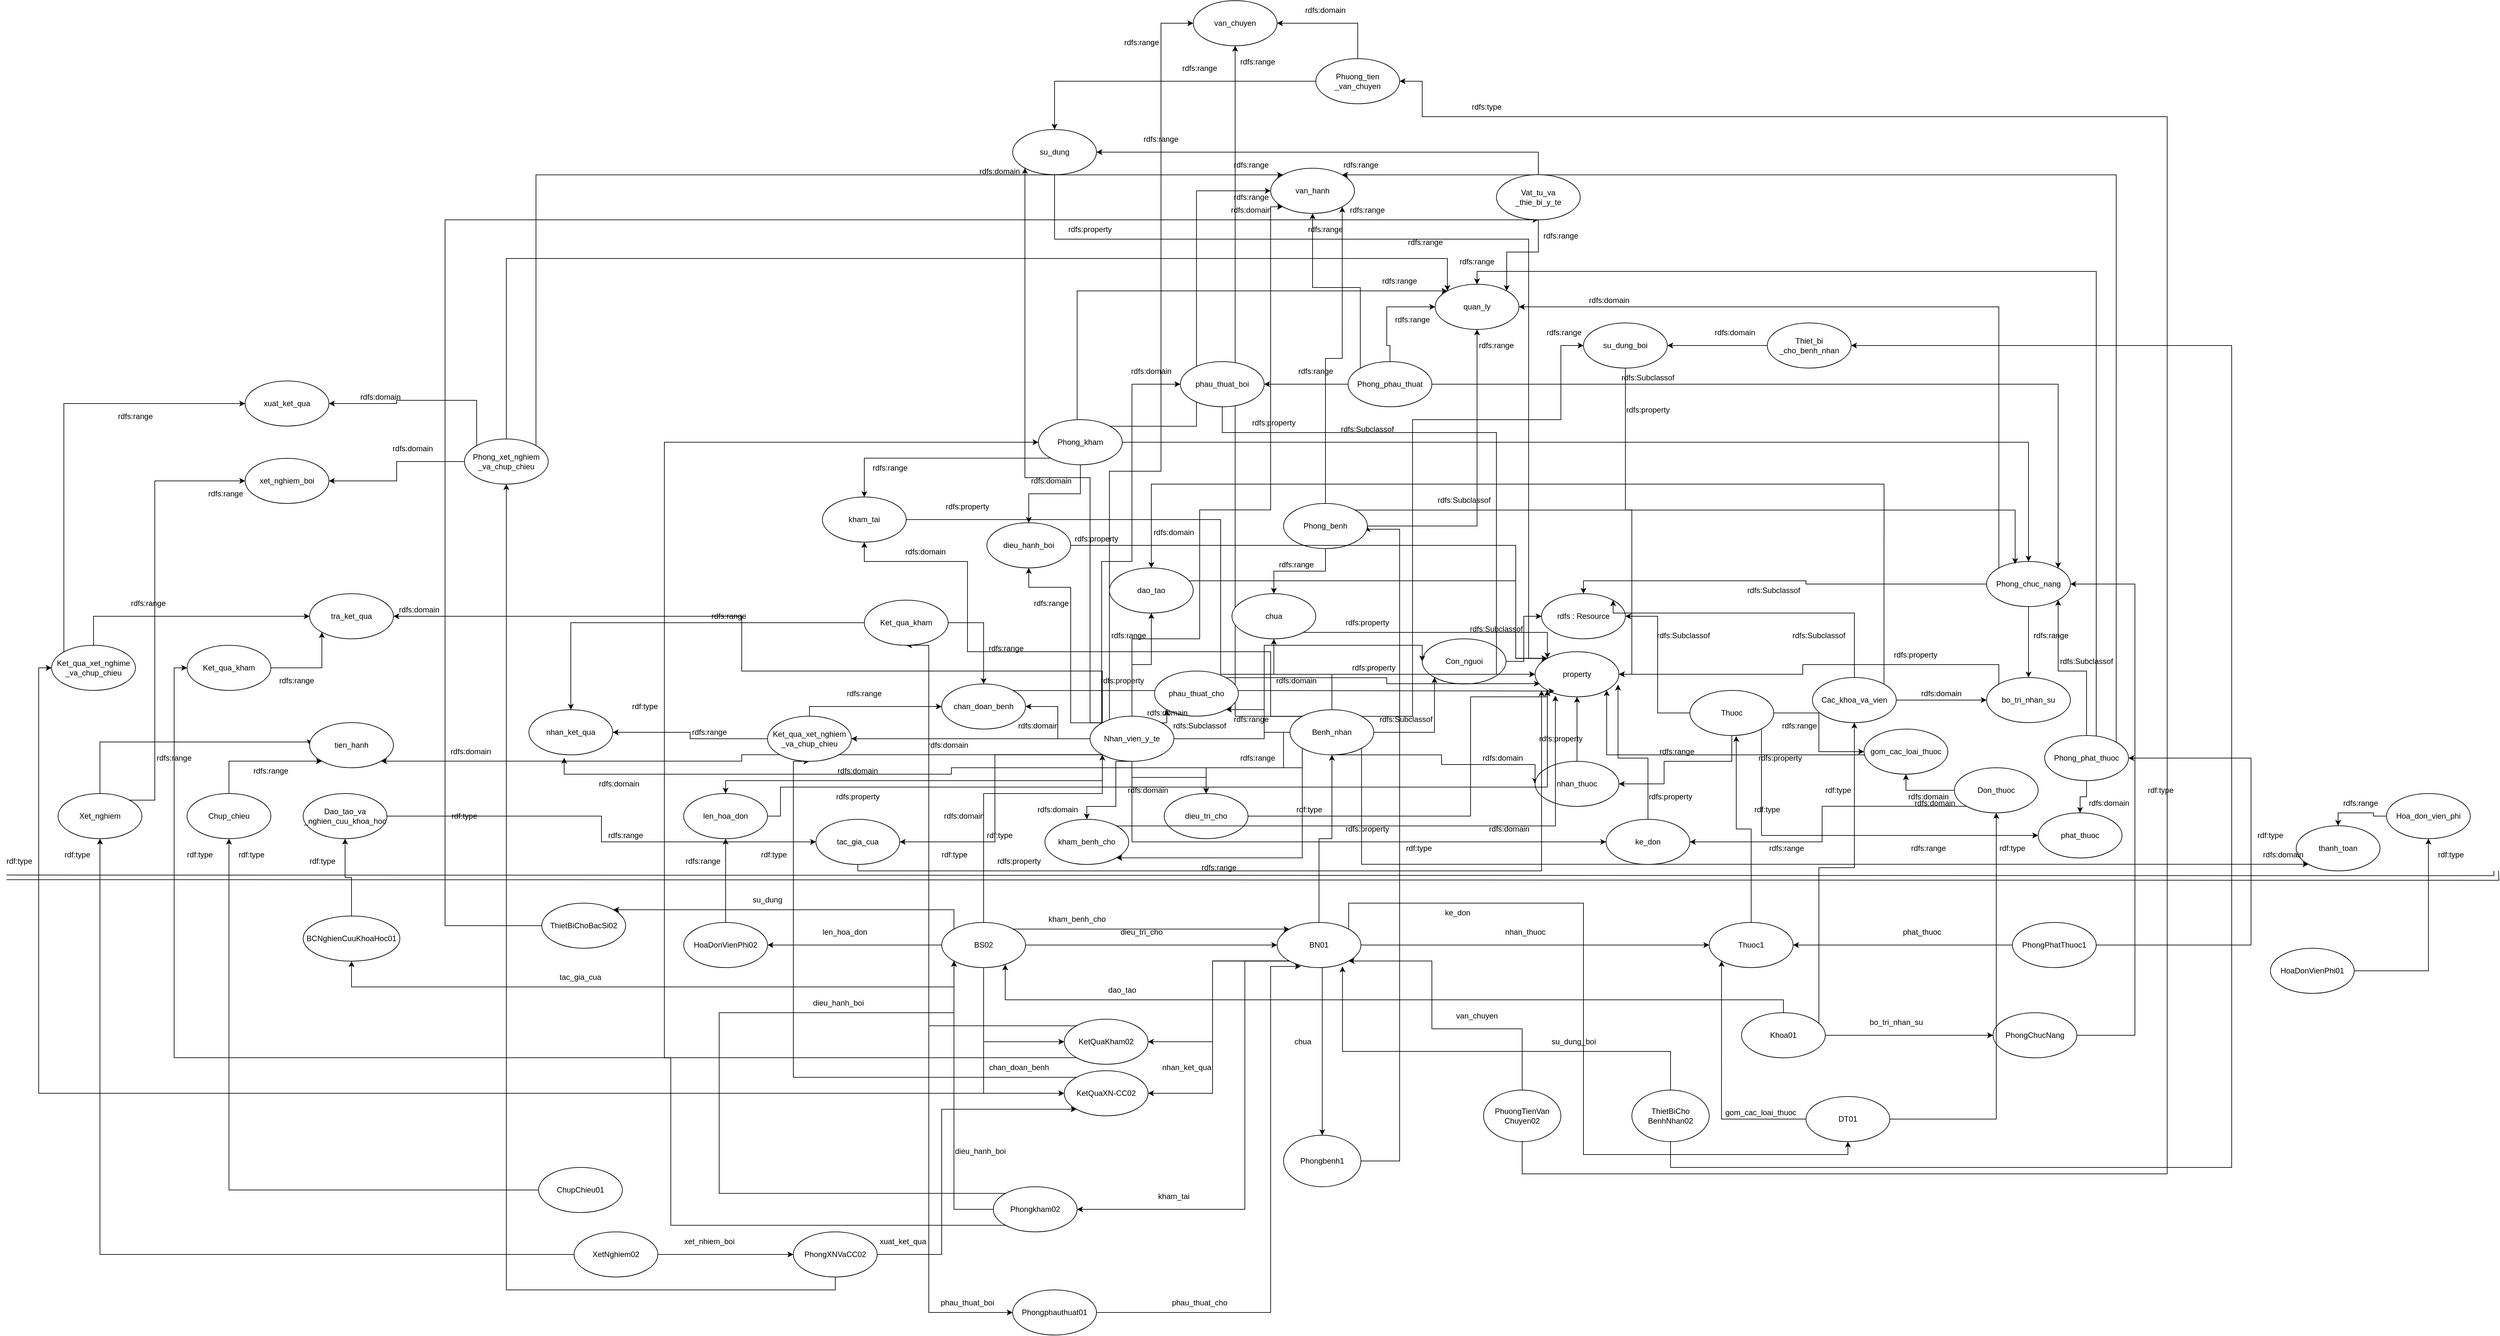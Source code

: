 <mxfile version="15.7.0" type="device"><diagram id="VSr-X_D0ct-g48zyMkw2" name="Page-1"><mxGraphModel dx="3640" dy="1849" grid="1" gridSize="10" guides="1" tooltips="1" connect="1" arrows="1" fold="1" page="0" pageScale="1" pageWidth="850" pageHeight="1100" math="0" shadow="0"><root><mxCell id="0"/><mxCell id="1" parent="0"/><mxCell id="mc2MHPycDZ23VsoQilBi-1" value="rdfs : Resource" style="ellipse;whiteSpace=wrap;html=1;" parent="1" vertex="1"><mxGeometry x="360" y="-70" width="130" height="70" as="geometry"/></mxCell><mxCell id="Li_uaUa7PiUquwK4HnyJ-3" style="edgeStyle=orthogonalEdgeStyle;rounded=0;orthogonalLoop=1;jettySize=auto;html=1;entryX=0;entryY=0.5;entryDx=0;entryDy=0;" parent="1" source="Li_uaUa7PiUquwK4HnyJ-1" target="Li_uaUa7PiUquwK4HnyJ-2" edge="1"><mxGeometry relative="1" as="geometry"/></mxCell><mxCell id="Li_uaUa7PiUquwK4HnyJ-16" style="edgeStyle=orthogonalEdgeStyle;rounded=0;orthogonalLoop=1;jettySize=auto;html=1;entryX=0.5;entryY=1;entryDx=0;entryDy=0;" parent="1" source="Li_uaUa7PiUquwK4HnyJ-1" target="Li_uaUa7PiUquwK4HnyJ-6" edge="1"><mxGeometry relative="1" as="geometry"/></mxCell><mxCell id="_h9NUtPGLhJSXILFW7Cw-5" style="edgeStyle=orthogonalEdgeStyle;rounded=0;orthogonalLoop=1;jettySize=auto;html=1;exitX=1;exitY=1;exitDx=0;exitDy=0;entryX=1;entryY=0.5;entryDx=0;entryDy=0;" parent="1" source="Li_uaUa7PiUquwK4HnyJ-1" target="_h9NUtPGLhJSXILFW7Cw-4" edge="1"><mxGeometry relative="1" as="geometry"><Array as="points"><mxPoint x="-100" y="500"/><mxPoint x="-100" y="885"/></Array></mxGeometry></mxCell><mxCell id="_h9NUtPGLhJSXILFW7Cw-8" style="edgeStyle=orthogonalEdgeStyle;rounded=0;orthogonalLoop=1;jettySize=auto;html=1;exitX=0.5;exitY=1;exitDx=0;exitDy=0;entryX=0.5;entryY=0;entryDx=0;entryDy=0;" parent="1" source="Li_uaUa7PiUquwK4HnyJ-1" target="_h9NUtPGLhJSXILFW7Cw-7" edge="1"><mxGeometry relative="1" as="geometry"><Array as="points"><mxPoint x="20" y="510"/><mxPoint x="20" y="690"/></Array></mxGeometry></mxCell><mxCell id="_h9NUtPGLhJSXILFW7Cw-19" style="edgeStyle=orthogonalEdgeStyle;rounded=0;orthogonalLoop=1;jettySize=auto;html=1;exitX=0;exitY=1;exitDx=0;exitDy=0;entryX=1;entryY=0.5;entryDx=0;entryDy=0;" parent="1" source="Li_uaUa7PiUquwK4HnyJ-1" target="_h9NUtPGLhJSXILFW7Cw-16" edge="1"><mxGeometry relative="1" as="geometry"/></mxCell><mxCell id="_h9NUtPGLhJSXILFW7Cw-22" style="edgeStyle=orthogonalEdgeStyle;rounded=0;orthogonalLoop=1;jettySize=auto;html=1;exitX=0;exitY=1;exitDx=0;exitDy=0;entryX=1;entryY=0.5;entryDx=0;entryDy=0;" parent="1" source="Li_uaUa7PiUquwK4HnyJ-1" target="_h9NUtPGLhJSXILFW7Cw-21" edge="1"><mxGeometry relative="1" as="geometry"/></mxCell><mxCell id="rKThIXIW8-_VitSWfswF-94" style="edgeStyle=orthogonalEdgeStyle;rounded=0;orthogonalLoop=1;jettySize=auto;html=1;exitX=1;exitY=0;exitDx=0;exitDy=0;entryX=0.5;entryY=1;entryDx=0;entryDy=0;" edge="1" parent="1" source="Li_uaUa7PiUquwK4HnyJ-1" target="rKThIXIW8-_VitSWfswF-81"><mxGeometry relative="1" as="geometry"><Array as="points"><mxPoint x="61" y="410"/><mxPoint x="425" y="410"/><mxPoint x="425" y="800"/><mxPoint x="835" y="800"/></Array></mxGeometry></mxCell><mxCell id="Li_uaUa7PiUquwK4HnyJ-1" value="BN01" style="ellipse;whiteSpace=wrap;html=1;" parent="1" vertex="1"><mxGeometry x="-50" y="440" width="130" height="70" as="geometry"/></mxCell><mxCell id="Li_uaUa7PiUquwK4HnyJ-15" style="edgeStyle=orthogonalEdgeStyle;rounded=0;orthogonalLoop=1;jettySize=auto;html=1;entryX=0.553;entryY=1.012;entryDx=0;entryDy=0;entryPerimeter=0;" parent="1" source="Li_uaUa7PiUquwK4HnyJ-2" target="Li_uaUa7PiUquwK4HnyJ-12" edge="1"><mxGeometry relative="1" as="geometry"/></mxCell><mxCell id="Li_uaUa7PiUquwK4HnyJ-2" value="Thuoc1" style="ellipse;whiteSpace=wrap;html=1;" parent="1" vertex="1"><mxGeometry x="620" y="440" width="130" height="70" as="geometry"/></mxCell><mxCell id="Li_uaUa7PiUquwK4HnyJ-4" value="nhan_thuoc" style="text;html=1;strokeColor=none;fillColor=none;align=center;verticalAlign=middle;whiteSpace=wrap;rounded=0;" parent="1" vertex="1"><mxGeometry x="305" y="440" width="60" height="30" as="geometry"/></mxCell><mxCell id="Li_uaUa7PiUquwK4HnyJ-5" value="" style="shape=link;html=1;rounded=0;edgeStyle=orthogonalEdgeStyle;width=7.143;" parent="1" edge="1"><mxGeometry width="100" relative="1" as="geometry"><mxPoint x="-2020" y="370" as="sourcePoint"/><mxPoint x="1840" y="360" as="targetPoint"/></mxGeometry></mxCell><mxCell id="Li_uaUa7PiUquwK4HnyJ-11" style="edgeStyle=orthogonalEdgeStyle;rounded=0;orthogonalLoop=1;jettySize=auto;html=1;entryX=0;entryY=1;entryDx=0;entryDy=0;" parent="1" source="Li_uaUa7PiUquwK4HnyJ-6" target="Li_uaUa7PiUquwK4HnyJ-7" edge="1"><mxGeometry relative="1" as="geometry"/></mxCell><mxCell id="Li_uaUa7PiUquwK4HnyJ-24" style="edgeStyle=orthogonalEdgeStyle;rounded=0;orthogonalLoop=1;jettySize=auto;html=1;entryX=0;entryY=0.5;entryDx=0;entryDy=0;" parent="1" source="Li_uaUa7PiUquwK4HnyJ-6" target="Li_uaUa7PiUquwK4HnyJ-21" edge="1"><mxGeometry relative="1" as="geometry"><Array as="points"><mxPoint x="205" y="180"/><mxPoint x="205" y="195"/></Array></mxGeometry></mxCell><mxCell id="Li_uaUa7PiUquwK4HnyJ-40" style="edgeStyle=orthogonalEdgeStyle;rounded=0;orthogonalLoop=1;jettySize=auto;html=1;entryX=0.5;entryY=0;entryDx=0;entryDy=0;exitX=0;exitY=0.5;exitDx=0;exitDy=0;" parent="1" source="Li_uaUa7PiUquwK4HnyJ-6" target="Li_uaUa7PiUquwK4HnyJ-38" edge="1"><mxGeometry relative="1" as="geometry"><Array as="points"><mxPoint x="-40" y="145"/><mxPoint x="-40" y="200"/><mxPoint x="-160" y="200"/></Array></mxGeometry></mxCell><mxCell id="rKThIXIW8-_VitSWfswF-43" style="edgeStyle=orthogonalEdgeStyle;rounded=0;orthogonalLoop=1;jettySize=auto;html=1;entryX=0.5;entryY=1;entryDx=0;entryDy=0;" edge="1" parent="1" source="Li_uaUa7PiUquwK4HnyJ-6" target="rKThIXIW8-_VitSWfswF-42"><mxGeometry relative="1" as="geometry"/></mxCell><mxCell id="rKThIXIW8-_VitSWfswF-110" style="edgeStyle=orthogonalEdgeStyle;rounded=0;orthogonalLoop=1;jettySize=auto;html=1;exitX=0;exitY=1;exitDx=0;exitDy=0;entryX=1;entryY=1;entryDx=0;entryDy=0;" edge="1" parent="1" source="Li_uaUa7PiUquwK4HnyJ-6" target="rKThIXIW8-_VitSWfswF-103"><mxGeometry relative="1" as="geometry"><Array as="points"><mxPoint x="-11" y="340"/></Array></mxGeometry></mxCell><mxCell id="rKThIXIW8-_VitSWfswF-118" style="edgeStyle=orthogonalEdgeStyle;rounded=0;orthogonalLoop=1;jettySize=auto;html=1;exitX=0;exitY=0;exitDx=0;exitDy=0;entryX=0.5;entryY=1;entryDx=0;entryDy=0;" edge="1" parent="1" source="Li_uaUa7PiUquwK4HnyJ-6" target="rKThIXIW8-_VitSWfswF-116"><mxGeometry relative="1" as="geometry"><Array as="points"><mxPoint x="-60" y="120"/><mxPoint x="-60" y="20"/><mxPoint x="-530" y="20"/><mxPoint x="-530" y="-120"/><mxPoint x="-690" y="-120"/></Array></mxGeometry></mxCell><mxCell id="rKThIXIW8-_VitSWfswF-136" style="edgeStyle=orthogonalEdgeStyle;rounded=0;orthogonalLoop=1;jettySize=auto;html=1;exitX=0;exitY=1;exitDx=0;exitDy=0;entryX=0.421;entryY=1.067;entryDx=0;entryDy=0;entryPerimeter=0;" edge="1" parent="1" source="Li_uaUa7PiUquwK4HnyJ-6" target="rKThIXIW8-_VitSWfswF-131"><mxGeometry relative="1" as="geometry"><Array as="points"><mxPoint x="-11" y="200"/><mxPoint x="-555" y="200"/><mxPoint x="-555" y="210"/><mxPoint x="-1155" y="210"/></Array></mxGeometry></mxCell><mxCell id="rKThIXIW8-_VitSWfswF-169" style="edgeStyle=orthogonalEdgeStyle;rounded=0;orthogonalLoop=1;jettySize=auto;html=1;exitX=0;exitY=0.5;exitDx=0;exitDy=0;entryX=1;entryY=1;entryDx=0;entryDy=0;" edge="1" parent="1" source="Li_uaUa7PiUquwK4HnyJ-6" target="rKThIXIW8-_VitSWfswF-167"><mxGeometry relative="1" as="geometry"/></mxCell><mxCell id="rKThIXIW8-_VitSWfswF-221" style="edgeStyle=orthogonalEdgeStyle;rounded=0;orthogonalLoop=1;jettySize=auto;html=1;exitX=1;exitY=0;exitDx=0;exitDy=0;entryX=0;entryY=0.5;entryDx=0;entryDy=0;startArrow=none;startFill=0;endArrow=classic;endFill=1;" edge="1" parent="1" source="Li_uaUa7PiUquwK4HnyJ-6" target="rKThIXIW8-_VitSWfswF-219"><mxGeometry relative="1" as="geometry"><Array as="points"><mxPoint x="160" y="120"/><mxPoint x="160" y="-340"/><mxPoint x="390" y="-340"/><mxPoint x="390" y="-455"/></Array></mxGeometry></mxCell><mxCell id="rKThIXIW8-_VitSWfswF-245" style="edgeStyle=orthogonalEdgeStyle;rounded=0;orthogonalLoop=1;jettySize=auto;html=1;exitX=1;exitY=1;exitDx=0;exitDy=0;entryX=0;entryY=1;entryDx=0;entryDy=0;startArrow=none;startFill=0;endArrow=classic;endFill=1;" edge="1" parent="1" source="Li_uaUa7PiUquwK4HnyJ-6" target="rKThIXIW8-_VitSWfswF-243"><mxGeometry relative="1" as="geometry"><Array as="points"><mxPoint x="81" y="350"/></Array></mxGeometry></mxCell><mxCell id="rKThIXIW8-_VitSWfswF-280" style="edgeStyle=orthogonalEdgeStyle;rounded=0;orthogonalLoop=1;jettySize=auto;html=1;exitX=1;exitY=0;exitDx=0;exitDy=0;entryX=0.5;entryY=1;entryDx=0;entryDy=0;startArrow=none;startFill=0;endArrow=classic;endFill=1;" edge="1" parent="1" source="Li_uaUa7PiUquwK4HnyJ-6" target="rKThIXIW8-_VitSWfswF-275"><mxGeometry relative="1" as="geometry"/></mxCell><mxCell id="Li_uaUa7PiUquwK4HnyJ-6" value="Benh_nhan" style="ellipse;whiteSpace=wrap;html=1;" parent="1" vertex="1"><mxGeometry x="-30" y="110" width="130" height="70" as="geometry"/></mxCell><mxCell id="Li_uaUa7PiUquwK4HnyJ-8" style="edgeStyle=orthogonalEdgeStyle;rounded=0;orthogonalLoop=1;jettySize=auto;html=1;entryX=0;entryY=0.5;entryDx=0;entryDy=0;" parent="1" source="Li_uaUa7PiUquwK4HnyJ-7" target="mc2MHPycDZ23VsoQilBi-1" edge="1"><mxGeometry relative="1" as="geometry"/></mxCell><mxCell id="Li_uaUa7PiUquwK4HnyJ-7" value="Con_nguoi" style="ellipse;whiteSpace=wrap;html=1;" parent="1" vertex="1"><mxGeometry x="175" width="130" height="70" as="geometry"/></mxCell><mxCell id="Li_uaUa7PiUquwK4HnyJ-10" value="rdfs:property" style="text;html=1;strokeColor=none;fillColor=none;align=center;verticalAlign=middle;whiteSpace=wrap;rounded=0;" parent="1" vertex="1"><mxGeometry x="360" y="140" width="60" height="30" as="geometry"/></mxCell><mxCell id="Li_uaUa7PiUquwK4HnyJ-13" style="edgeStyle=orthogonalEdgeStyle;rounded=0;orthogonalLoop=1;jettySize=auto;html=1;entryX=1;entryY=0.5;entryDx=0;entryDy=0;" parent="1" source="Li_uaUa7PiUquwK4HnyJ-12" target="mc2MHPycDZ23VsoQilBi-1" edge="1"><mxGeometry relative="1" as="geometry"/></mxCell><mxCell id="Li_uaUa7PiUquwK4HnyJ-25" style="edgeStyle=orthogonalEdgeStyle;rounded=0;orthogonalLoop=1;jettySize=auto;html=1;entryX=1;entryY=0.5;entryDx=0;entryDy=0;" parent="1" source="Li_uaUa7PiUquwK4HnyJ-12" target="Li_uaUa7PiUquwK4HnyJ-21" edge="1"><mxGeometry relative="1" as="geometry"><mxPoint x="450.0" y="200" as="targetPoint"/><Array as="points"><mxPoint x="655" y="190"/><mxPoint x="550" y="190"/><mxPoint x="550" y="225"/></Array></mxGeometry></mxCell><mxCell id="rKThIXIW8-_VitSWfswF-88" style="edgeStyle=orthogonalEdgeStyle;rounded=0;orthogonalLoop=1;jettySize=auto;html=1;entryX=0;entryY=0.5;entryDx=0;entryDy=0;" edge="1" parent="1" source="Li_uaUa7PiUquwK4HnyJ-12" target="rKThIXIW8-_VitSWfswF-86"><mxGeometry relative="1" as="geometry"/></mxCell><mxCell id="rKThIXIW8-_VitSWfswF-145" style="edgeStyle=orthogonalEdgeStyle;rounded=0;orthogonalLoop=1;jettySize=auto;html=1;exitX=1;exitY=1;exitDx=0;exitDy=0;entryX=0;entryY=0.5;entryDx=0;entryDy=0;" edge="1" parent="1" source="Li_uaUa7PiUquwK4HnyJ-12" target="rKThIXIW8-_VitSWfswF-143"><mxGeometry relative="1" as="geometry"><Array as="points"><mxPoint x="701" y="305"/></Array></mxGeometry></mxCell><mxCell id="Li_uaUa7PiUquwK4HnyJ-12" value="Thuoc" style="ellipse;whiteSpace=wrap;html=1;" parent="1" vertex="1"><mxGeometry x="590" y="80" width="130" height="70" as="geometry"/></mxCell><mxCell id="Li_uaUa7PiUquwK4HnyJ-19" value="rdf:type" style="text;html=1;strokeColor=none;fillColor=none;align=center;verticalAlign=middle;whiteSpace=wrap;rounded=0;" parent="1" vertex="1"><mxGeometry x="-30" y="250" width="60" height="30" as="geometry"/></mxCell><mxCell id="Li_uaUa7PiUquwK4HnyJ-20" value="rdf:type" style="text;html=1;strokeColor=none;fillColor=none;align=center;verticalAlign=middle;whiteSpace=wrap;rounded=0;" parent="1" vertex="1"><mxGeometry x="680" y="250" width="60" height="30" as="geometry"/></mxCell><mxCell id="Li_uaUa7PiUquwK4HnyJ-22" style="edgeStyle=orthogonalEdgeStyle;rounded=0;orthogonalLoop=1;jettySize=auto;html=1;entryX=0.5;entryY=1;entryDx=0;entryDy=0;" parent="1" source="Li_uaUa7PiUquwK4HnyJ-21" target="Li_uaUa7PiUquwK4HnyJ-44" edge="1"><mxGeometry relative="1" as="geometry"/></mxCell><mxCell id="Li_uaUa7PiUquwK4HnyJ-21" value="nhan_thuoc" style="ellipse;whiteSpace=wrap;html=1;" parent="1" vertex="1"><mxGeometry x="350" y="190" width="130" height="70" as="geometry"/></mxCell><mxCell id="Li_uaUa7PiUquwK4HnyJ-26" value="rdfs:domain" style="text;html=1;strokeColor=none;fillColor=none;align=center;verticalAlign=middle;whiteSpace=wrap;rounded=0;" parent="1" vertex="1"><mxGeometry x="270" y="170" width="60" height="30" as="geometry"/></mxCell><mxCell id="Li_uaUa7PiUquwK4HnyJ-28" value="rdfs:range" style="text;html=1;strokeColor=none;fillColor=none;align=center;verticalAlign=middle;whiteSpace=wrap;rounded=0;" parent="1" vertex="1"><mxGeometry x="540" y="160" width="60" height="30" as="geometry"/></mxCell><mxCell id="Li_uaUa7PiUquwK4HnyJ-30" style="edgeStyle=orthogonalEdgeStyle;rounded=0;orthogonalLoop=1;jettySize=auto;html=1;entryX=0;entryY=0.5;entryDx=0;entryDy=0;" parent="1" source="Li_uaUa7PiUquwK4HnyJ-29" target="Li_uaUa7PiUquwK4HnyJ-7" edge="1"><mxGeometry relative="1" as="geometry"><Array as="points"><mxPoint x="-70" y="155"/><mxPoint x="-70" y="10"/><mxPoint x="175" y="10"/></Array></mxGeometry></mxCell><mxCell id="Li_uaUa7PiUquwK4HnyJ-39" style="edgeStyle=orthogonalEdgeStyle;rounded=0;orthogonalLoop=1;jettySize=auto;html=1;entryX=0.5;entryY=0;entryDx=0;entryDy=0;" parent="1" source="Li_uaUa7PiUquwK4HnyJ-29" target="Li_uaUa7PiUquwK4HnyJ-38" edge="1"><mxGeometry relative="1" as="geometry"/></mxCell><mxCell id="rKThIXIW8-_VitSWfswF-31" style="edgeStyle=orthogonalEdgeStyle;rounded=0;orthogonalLoop=1;jettySize=auto;html=1;entryX=1;entryY=0.5;entryDx=0;entryDy=0;" edge="1" parent="1" source="Li_uaUa7PiUquwK4HnyJ-29" target="rKThIXIW8-_VitSWfswF-30"><mxGeometry relative="1" as="geometry"/></mxCell><mxCell id="rKThIXIW8-_VitSWfswF-32" style="edgeStyle=orthogonalEdgeStyle;rounded=0;orthogonalLoop=1;jettySize=auto;html=1;exitX=0;exitY=0.5;exitDx=0;exitDy=0;entryX=1;entryY=0.5;entryDx=0;entryDy=0;" edge="1" parent="1" source="Li_uaUa7PiUquwK4HnyJ-29" target="rKThIXIW8-_VitSWfswF-24"><mxGeometry relative="1" as="geometry"/></mxCell><mxCell id="rKThIXIW8-_VitSWfswF-56" style="edgeStyle=orthogonalEdgeStyle;rounded=0;orthogonalLoop=1;jettySize=auto;html=1;entryX=0.5;entryY=1;entryDx=0;entryDy=0;" edge="1" parent="1" source="Li_uaUa7PiUquwK4HnyJ-29" target="rKThIXIW8-_VitSWfswF-53"><mxGeometry relative="1" as="geometry"/></mxCell><mxCell id="rKThIXIW8-_VitSWfswF-63" style="edgeStyle=orthogonalEdgeStyle;rounded=0;orthogonalLoop=1;jettySize=auto;html=1;exitX=0;exitY=0;exitDx=0;exitDy=0;entryX=0.5;entryY=1;entryDx=0;entryDy=0;" edge="1" parent="1" source="Li_uaUa7PiUquwK4HnyJ-29" target="rKThIXIW8-_VitSWfswF-62"><mxGeometry relative="1" as="geometry"><Array as="points"><mxPoint x="-370" y="130"/><mxPoint x="-370" y="-80"/><mxPoint x="-435" y="-80"/></Array></mxGeometry></mxCell><mxCell id="rKThIXIW8-_VitSWfswF-98" style="edgeStyle=orthogonalEdgeStyle;rounded=0;orthogonalLoop=1;jettySize=auto;html=1;exitX=0.5;exitY=1;exitDx=0;exitDy=0;entryX=0;entryY=0.5;entryDx=0;entryDy=0;" edge="1" parent="1" source="Li_uaUa7PiUquwK4HnyJ-29" target="rKThIXIW8-_VitSWfswF-96"><mxGeometry relative="1" as="geometry"/></mxCell><mxCell id="rKThIXIW8-_VitSWfswF-109" style="edgeStyle=orthogonalEdgeStyle;rounded=0;orthogonalLoop=1;jettySize=auto;html=1;exitX=0.5;exitY=1;exitDx=0;exitDy=0;entryX=0.5;entryY=0;entryDx=0;entryDy=0;" edge="1" parent="1" source="Li_uaUa7PiUquwK4HnyJ-29" target="rKThIXIW8-_VitSWfswF-103"><mxGeometry relative="1" as="geometry"><Array as="points"><mxPoint x="-300" y="190"/><mxPoint x="-300" y="260"/><mxPoint x="-345" y="260"/></Array></mxGeometry></mxCell><mxCell id="rKThIXIW8-_VitSWfswF-125" style="edgeStyle=orthogonalEdgeStyle;rounded=0;orthogonalLoop=1;jettySize=auto;html=1;exitX=0;exitY=1;exitDx=0;exitDy=0;entryX=0.5;entryY=0;entryDx=0;entryDy=0;" edge="1" parent="1" source="Li_uaUa7PiUquwK4HnyJ-29" target="rKThIXIW8-_VitSWfswF-123"><mxGeometry relative="1" as="geometry"><Array as="points"><mxPoint x="-321" y="220"/><mxPoint x="-905" y="220"/></Array></mxGeometry></mxCell><mxCell id="rKThIXIW8-_VitSWfswF-155" style="edgeStyle=orthogonalEdgeStyle;rounded=0;orthogonalLoop=1;jettySize=auto;html=1;exitX=0;exitY=0;exitDx=0;exitDy=0;entryX=0;entryY=0.5;entryDx=0;entryDy=0;" edge="1" parent="1" source="Li_uaUa7PiUquwK4HnyJ-29" target="rKThIXIW8-_VitSWfswF-154"><mxGeometry relative="1" as="geometry"><Array as="points"><mxPoint x="-322" y="-120"/><mxPoint x="-275" y="-120"/><mxPoint x="-275" y="-395"/></Array></mxGeometry></mxCell><mxCell id="rKThIXIW8-_VitSWfswF-168" style="edgeStyle=orthogonalEdgeStyle;rounded=0;orthogonalLoop=1;jettySize=auto;html=1;exitX=1;exitY=0;exitDx=0;exitDy=0;entryX=0;entryY=1;entryDx=0;entryDy=0;" edge="1" parent="1" source="Li_uaUa7PiUquwK4HnyJ-29" target="rKThIXIW8-_VitSWfswF-167"><mxGeometry relative="1" as="geometry"/></mxCell><mxCell id="rKThIXIW8-_VitSWfswF-207" style="edgeStyle=orthogonalEdgeStyle;rounded=0;orthogonalLoop=1;jettySize=auto;html=1;exitX=0;exitY=0;exitDx=0;exitDy=0;entryX=0;entryY=1;entryDx=0;entryDy=0;startArrow=none;startFill=0;endArrow=classic;endFill=1;" edge="1" parent="1" source="Li_uaUa7PiUquwK4HnyJ-29" target="rKThIXIW8-_VitSWfswF-205"><mxGeometry relative="1" as="geometry"><Array as="points"><mxPoint x="-340" y="130"/><mxPoint x="-340" y="-250"/><mxPoint x="-441" y="-250"/></Array></mxGeometry></mxCell><mxCell id="rKThIXIW8-_VitSWfswF-232" style="edgeStyle=orthogonalEdgeStyle;rounded=0;orthogonalLoop=1;jettySize=auto;html=1;exitX=0;exitY=1;exitDx=0;exitDy=0;entryX=1;entryY=0.5;entryDx=0;entryDy=0;startArrow=none;startFill=0;endArrow=classic;endFill=1;" edge="1" parent="1" source="Li_uaUa7PiUquwK4HnyJ-29" target="rKThIXIW8-_VitSWfswF-227"><mxGeometry relative="1" as="geometry"/></mxCell><mxCell id="rKThIXIW8-_VitSWfswF-260" style="edgeStyle=orthogonalEdgeStyle;rounded=0;orthogonalLoop=1;jettySize=auto;html=1;exitX=0;exitY=1;exitDx=0;exitDy=0;entryX=1;entryY=1;entryDx=0;entryDy=0;startArrow=none;startFill=0;endArrow=classic;endFill=1;" edge="1" parent="1" source="Li_uaUa7PiUquwK4HnyJ-29" target="rKThIXIW8-_VitSWfswF-250"><mxGeometry relative="1" as="geometry"><Array as="points"><mxPoint x="-880" y="180"/><mxPoint x="-880" y="190"/></Array></mxGeometry></mxCell><mxCell id="rKThIXIW8-_VitSWfswF-273" style="edgeStyle=orthogonalEdgeStyle;rounded=0;orthogonalLoop=1;jettySize=auto;html=1;exitX=0;exitY=0;exitDx=0;exitDy=0;entryX=1;entryY=0.5;entryDx=0;entryDy=0;startArrow=none;startFill=0;endArrow=classic;endFill=1;" edge="1" parent="1" source="Li_uaUa7PiUquwK4HnyJ-29" target="rKThIXIW8-_VitSWfswF-264"><mxGeometry relative="1" as="geometry"><Array as="points"><mxPoint x="-321" y="50"/><mxPoint x="-880" y="50"/><mxPoint x="-880" y="-35"/></Array></mxGeometry></mxCell><mxCell id="rKThIXIW8-_VitSWfswF-277" style="edgeStyle=orthogonalEdgeStyle;rounded=0;orthogonalLoop=1;jettySize=auto;html=1;exitX=0;exitY=0;exitDx=0;exitDy=0;entryX=0;entryY=0.5;entryDx=0;entryDy=0;startArrow=none;startFill=0;endArrow=classic;endFill=1;" edge="1" parent="1" source="Li_uaUa7PiUquwK4HnyJ-29" target="rKThIXIW8-_VitSWfswF-275"><mxGeometry relative="1" as="geometry"><Array as="points"><mxPoint x="-310" y="130"/><mxPoint x="-310" y="-260"/><mxPoint x="-230" y="-260"/><mxPoint x="-230" y="-955"/></Array></mxGeometry></mxCell><mxCell id="rKThIXIW8-_VitSWfswF-304" style="edgeStyle=orthogonalEdgeStyle;rounded=0;orthogonalLoop=1;jettySize=auto;html=1;exitX=0.5;exitY=0;exitDx=0;exitDy=0;entryX=0;entryY=1;entryDx=0;entryDy=0;startArrow=none;startFill=0;endArrow=classic;endFill=1;" edge="1" parent="1" source="Li_uaUa7PiUquwK4HnyJ-29" target="rKThIXIW8-_VitSWfswF-293"><mxGeometry relative="1" as="geometry"><Array as="points"><mxPoint x="-275"/><mxPoint x="-170"/><mxPoint x="-170" y="-200"/><mxPoint x="-60" y="-200"/><mxPoint x="-60" y="-670"/></Array></mxGeometry></mxCell><mxCell id="Li_uaUa7PiUquwK4HnyJ-29" value="Nhan_vien_y_te" style="ellipse;whiteSpace=wrap;html=1;" parent="1" vertex="1"><mxGeometry x="-340" y="120" width="130" height="70" as="geometry"/></mxCell><mxCell id="Li_uaUa7PiUquwK4HnyJ-31" value="rdfs:Subclassof" style="text;html=1;strokeColor=none;fillColor=none;align=center;verticalAlign=middle;whiteSpace=wrap;rounded=0;" parent="1" vertex="1"><mxGeometry x="120" y="110" width="60" height="30" as="geometry"/></mxCell><mxCell id="Li_uaUa7PiUquwK4HnyJ-35" style="edgeStyle=orthogonalEdgeStyle;rounded=0;orthogonalLoop=1;jettySize=auto;html=1;entryX=0;entryY=0.5;entryDx=0;entryDy=0;" parent="1" source="Li_uaUa7PiUquwK4HnyJ-34" target="Li_uaUa7PiUquwK4HnyJ-1" edge="1"><mxGeometry relative="1" as="geometry"><mxPoint x="-260.0" y="475" as="targetPoint"/></mxGeometry></mxCell><mxCell id="Li_uaUa7PiUquwK4HnyJ-37" style="edgeStyle=orthogonalEdgeStyle;rounded=0;orthogonalLoop=1;jettySize=auto;html=1;entryX=0;entryY=1;entryDx=0;entryDy=0;" parent="1" source="Li_uaUa7PiUquwK4HnyJ-34" target="Li_uaUa7PiUquwK4HnyJ-29" edge="1"><mxGeometry relative="1" as="geometry"><Array as="points"><mxPoint x="-505" y="240"/><mxPoint x="-321" y="240"/></Array></mxGeometry></mxCell><mxCell id="_h9NUtPGLhJSXILFW7Cw-12" style="edgeStyle=orthogonalEdgeStyle;rounded=0;orthogonalLoop=1;jettySize=auto;html=1;entryX=1;entryY=0.5;entryDx=0;entryDy=0;" parent="1" source="Li_uaUa7PiUquwK4HnyJ-34" target="_h9NUtPGLhJSXILFW7Cw-11" edge="1"><mxGeometry relative="1" as="geometry"/></mxCell><mxCell id="_h9NUtPGLhJSXILFW7Cw-23" style="edgeStyle=orthogonalEdgeStyle;rounded=0;orthogonalLoop=1;jettySize=auto;html=1;exitX=0.5;exitY=1;exitDx=0;exitDy=0;entryX=0;entryY=0.5;entryDx=0;entryDy=0;" parent="1" source="Li_uaUa7PiUquwK4HnyJ-34" target="_h9NUtPGLhJSXILFW7Cw-21" edge="1"><mxGeometry relative="1" as="geometry"/></mxCell><mxCell id="_h9NUtPGLhJSXILFW7Cw-35" style="edgeStyle=orthogonalEdgeStyle;rounded=0;orthogonalLoop=1;jettySize=auto;html=1;exitX=0;exitY=0.5;exitDx=0;exitDy=0;entryX=0;entryY=0.5;entryDx=0;entryDy=0;" parent="1" source="Li_uaUa7PiUquwK4HnyJ-34" target="_h9NUtPGLhJSXILFW7Cw-34" edge="1"><mxGeometry relative="1" as="geometry"/></mxCell><mxCell id="rKThIXIW8-_VitSWfswF-104" style="edgeStyle=orthogonalEdgeStyle;rounded=0;orthogonalLoop=1;jettySize=auto;html=1;exitX=1;exitY=0;exitDx=0;exitDy=0;entryX=0;entryY=0;entryDx=0;entryDy=0;" edge="1" parent="1" source="Li_uaUa7PiUquwK4HnyJ-34" target="Li_uaUa7PiUquwK4HnyJ-1"><mxGeometry relative="1" as="geometry"/></mxCell><mxCell id="rKThIXIW8-_VitSWfswF-199" style="edgeStyle=orthogonalEdgeStyle;rounded=0;orthogonalLoop=1;jettySize=auto;html=1;exitX=0;exitY=0;exitDx=0;exitDy=0;entryX=1;entryY=0;entryDx=0;entryDy=0;" edge="1" parent="1" source="Li_uaUa7PiUquwK4HnyJ-34" target="rKThIXIW8-_VitSWfswF-198"><mxGeometry relative="1" as="geometry"><Array as="points"><mxPoint x="-551" y="420"/></Array></mxGeometry></mxCell><mxCell id="rKThIXIW8-_VitSWfswF-237" style="edgeStyle=orthogonalEdgeStyle;rounded=0;orthogonalLoop=1;jettySize=auto;html=1;exitX=0;exitY=1;exitDx=0;exitDy=0;entryX=0.5;entryY=1;entryDx=0;entryDy=0;startArrow=none;startFill=0;endArrow=classic;endFill=1;" edge="1" parent="1" source="Li_uaUa7PiUquwK4HnyJ-34" target="rKThIXIW8-_VitSWfswF-228"><mxGeometry relative="1" as="geometry"><Array as="points"><mxPoint x="-551" y="540"/><mxPoint x="-1485" y="540"/></Array></mxGeometry></mxCell><mxCell id="Li_uaUa7PiUquwK4HnyJ-34" value="BS02" style="ellipse;whiteSpace=wrap;html=1;" parent="1" vertex="1"><mxGeometry x="-570" y="440" width="130" height="70" as="geometry"/></mxCell><mxCell id="Li_uaUa7PiUquwK4HnyJ-36" value="dieu_tri_cho" style="text;html=1;strokeColor=none;fillColor=none;align=center;verticalAlign=middle;whiteSpace=wrap;rounded=0;" parent="1" vertex="1"><mxGeometry x="-290" y="440" width="60" height="30" as="geometry"/></mxCell><mxCell id="Li_uaUa7PiUquwK4HnyJ-43" style="edgeStyle=orthogonalEdgeStyle;rounded=0;orthogonalLoop=1;jettySize=auto;html=1;entryX=0;entryY=1;entryDx=0;entryDy=0;" parent="1" source="Li_uaUa7PiUquwK4HnyJ-38" target="Li_uaUa7PiUquwK4HnyJ-44" edge="1"><mxGeometry relative="1" as="geometry"><mxPoint x="420" y="10" as="targetPoint"/><Array as="points"><mxPoint x="250" y="275"/><mxPoint x="250" y="90"/><mxPoint x="369" y="90"/></Array></mxGeometry></mxCell><mxCell id="Li_uaUa7PiUquwK4HnyJ-38" value="dieu_tri_cho" style="ellipse;whiteSpace=wrap;html=1;" parent="1" vertex="1"><mxGeometry x="-225" y="240" width="130" height="70" as="geometry"/></mxCell><mxCell id="Li_uaUa7PiUquwK4HnyJ-41" value="rdfs:domain" style="text;html=1;strokeColor=none;fillColor=none;align=center;verticalAlign=middle;whiteSpace=wrap;rounded=0;" parent="1" vertex="1"><mxGeometry x="-280" y="220" width="60" height="30" as="geometry"/></mxCell><mxCell id="Li_uaUa7PiUquwK4HnyJ-42" value="rdfs:range" style="text;html=1;strokeColor=none;fillColor=none;align=center;verticalAlign=middle;whiteSpace=wrap;rounded=0;" parent="1" vertex="1"><mxGeometry x="-110" y="170" width="60" height="30" as="geometry"/></mxCell><mxCell id="Li_uaUa7PiUquwK4HnyJ-44" value="property" style="ellipse;whiteSpace=wrap;html=1;" parent="1" vertex="1"><mxGeometry x="350" y="20" width="130" height="70" as="geometry"/></mxCell><mxCell id="_h9NUtPGLhJSXILFW7Cw-1" value="rdfs:Subclassof" style="text;html=1;strokeColor=none;fillColor=none;align=center;verticalAlign=middle;whiteSpace=wrap;rounded=0;" parent="1" vertex="1"><mxGeometry x="550" y="-20" width="60" height="30" as="geometry"/></mxCell><mxCell id="_h9NUtPGLhJSXILFW7Cw-2" value="rdfs:Subclassof" style="text;html=1;strokeColor=none;fillColor=none;align=center;verticalAlign=middle;whiteSpace=wrap;rounded=0;" parent="1" vertex="1"><mxGeometry x="-200" y="120" width="60" height="30" as="geometry"/></mxCell><mxCell id="_h9NUtPGLhJSXILFW7Cw-3" value="rdfs:Subclassof" style="text;html=1;strokeColor=none;fillColor=none;align=center;verticalAlign=middle;whiteSpace=wrap;rounded=0;" parent="1" vertex="1"><mxGeometry x="260" y="-30" width="60" height="30" as="geometry"/></mxCell><mxCell id="_h9NUtPGLhJSXILFW7Cw-27" style="edgeStyle=orthogonalEdgeStyle;rounded=0;orthogonalLoop=1;jettySize=auto;html=1;entryX=0;entryY=1;entryDx=0;entryDy=0;exitX=0;exitY=0.5;exitDx=0;exitDy=0;" parent="1" source="_h9NUtPGLhJSXILFW7Cw-4" target="Li_uaUa7PiUquwK4HnyJ-34" edge="1"><mxGeometry relative="1" as="geometry"><mxPoint x="-551" y="885" as="sourcePoint"/><Array as="points"><mxPoint x="-551" y="885"/></Array></mxGeometry></mxCell><mxCell id="_h9NUtPGLhJSXILFW7Cw-4" value="Phongkham02" style="ellipse;whiteSpace=wrap;html=1;" parent="1" vertex="1"><mxGeometry x="-490" y="850" width="130" height="70" as="geometry"/></mxCell><mxCell id="_h9NUtPGLhJSXILFW7Cw-6" value="kham_tai" style="text;html=1;strokeColor=none;fillColor=none;align=center;verticalAlign=middle;whiteSpace=wrap;rounded=0;" parent="1" vertex="1"><mxGeometry x="-240" y="850" width="60" height="30" as="geometry"/></mxCell><mxCell id="rKThIXIW8-_VitSWfswF-45" style="edgeStyle=orthogonalEdgeStyle;rounded=0;orthogonalLoop=1;jettySize=auto;html=1;entryX=1;entryY=0.5;entryDx=0;entryDy=0;" edge="1" parent="1" source="_h9NUtPGLhJSXILFW7Cw-7" target="rKThIXIW8-_VitSWfswF-41"><mxGeometry relative="1" as="geometry"><mxPoint x="210" y="-160" as="targetPoint"/><Array as="points"><mxPoint x="140" y="810"/><mxPoint x="140" y="-170"/><mxPoint x="90" y="-170"/></Array></mxGeometry></mxCell><mxCell id="_h9NUtPGLhJSXILFW7Cw-7" value="Phongbenh1" style="ellipse;whiteSpace=wrap;html=1;" parent="1" vertex="1"><mxGeometry x="-40" y="770" width="120" height="80" as="geometry"/></mxCell><mxCell id="_h9NUtPGLhJSXILFW7Cw-9" value="chua" style="text;html=1;strokeColor=none;fillColor=none;align=center;verticalAlign=middle;whiteSpace=wrap;rounded=0;" parent="1" vertex="1"><mxGeometry x="-40" y="610" width="60" height="30" as="geometry"/></mxCell><mxCell id="rKThIXIW8-_VitSWfswF-124" style="edgeStyle=orthogonalEdgeStyle;rounded=0;orthogonalLoop=1;jettySize=auto;html=1;entryX=0.5;entryY=1;entryDx=0;entryDy=0;" edge="1" parent="1" source="_h9NUtPGLhJSXILFW7Cw-11" target="rKThIXIW8-_VitSWfswF-123"><mxGeometry relative="1" as="geometry"/></mxCell><mxCell id="_h9NUtPGLhJSXILFW7Cw-11" value="HoaDonVienPhi02" style="ellipse;whiteSpace=wrap;html=1;" parent="1" vertex="1"><mxGeometry x="-970" y="440" width="130" height="70" as="geometry"/></mxCell><mxCell id="_h9NUtPGLhJSXILFW7Cw-13" value="len_hoa_don" style="text;html=1;strokeColor=none;fillColor=none;align=center;verticalAlign=middle;whiteSpace=wrap;rounded=0;" parent="1" vertex="1"><mxGeometry x="-750" y="440" width="60" height="30" as="geometry"/></mxCell><mxCell id="_h9NUtPGLhJSXILFW7Cw-15" style="edgeStyle=orthogonalEdgeStyle;rounded=0;orthogonalLoop=1;jettySize=auto;html=1;entryX=0;entryY=0.5;entryDx=0;entryDy=0;exitX=0.5;exitY=1;exitDx=0;exitDy=0;" parent="1" source="Li_uaUa7PiUquwK4HnyJ-34" target="_h9NUtPGLhJSXILFW7Cw-16" edge="1"><mxGeometry relative="1" as="geometry"><mxPoint x="-680" y="625" as="sourcePoint"/><Array as="points"><mxPoint x="-505" y="625"/></Array></mxGeometry></mxCell><mxCell id="rKThIXIW8-_VitSWfswF-26" style="edgeStyle=orthogonalEdgeStyle;rounded=0;orthogonalLoop=1;jettySize=auto;html=1;exitX=0;exitY=0;exitDx=0;exitDy=0;entryX=0.5;entryY=1;entryDx=0;entryDy=0;" edge="1" parent="1" source="_h9NUtPGLhJSXILFW7Cw-16" target="rKThIXIW8-_VitSWfswF-25"><mxGeometry relative="1" as="geometry"><Array as="points"><mxPoint x="-590" y="600"/><mxPoint x="-590" y="10"/></Array></mxGeometry></mxCell><mxCell id="rKThIXIW8-_VitSWfswF-266" style="edgeStyle=orthogonalEdgeStyle;rounded=0;orthogonalLoop=1;jettySize=auto;html=1;exitX=0;exitY=1;exitDx=0;exitDy=0;entryX=0;entryY=0.5;entryDx=0;entryDy=0;startArrow=none;startFill=0;endArrow=classic;endFill=1;" edge="1" parent="1" source="_h9NUtPGLhJSXILFW7Cw-16" target="rKThIXIW8-_VitSWfswF-262"><mxGeometry relative="1" as="geometry"/></mxCell><mxCell id="_h9NUtPGLhJSXILFW7Cw-16" value="KetQuaKham02" style="ellipse;whiteSpace=wrap;html=1;" parent="1" vertex="1"><mxGeometry x="-380" y="590" width="130" height="70" as="geometry"/></mxCell><mxCell id="_h9NUtPGLhJSXILFW7Cw-17" value="chan_doan_benh" style="text;html=1;strokeColor=none;fillColor=none;align=center;verticalAlign=middle;whiteSpace=wrap;rounded=0;" parent="1" vertex="1"><mxGeometry x="-480" y="650" width="60" height="30" as="geometry"/></mxCell><mxCell id="_h9NUtPGLhJSXILFW7Cw-20" value="nhan_ket_qua" style="text;html=1;strokeColor=none;fillColor=none;align=center;verticalAlign=middle;whiteSpace=wrap;rounded=0;" parent="1" vertex="1"><mxGeometry x="-220" y="650" width="60" height="30" as="geometry"/></mxCell><mxCell id="rKThIXIW8-_VitSWfswF-27" style="edgeStyle=orthogonalEdgeStyle;rounded=0;orthogonalLoop=1;jettySize=auto;html=1;exitX=0;exitY=0;exitDx=0;exitDy=0;entryX=0.5;entryY=1;entryDx=0;entryDy=0;" edge="1" parent="1" source="_h9NUtPGLhJSXILFW7Cw-21" target="rKThIXIW8-_VitSWfswF-24"><mxGeometry relative="1" as="geometry"><Array as="points"><mxPoint x="-800" y="680"/><mxPoint x="-800" y="190"/></Array></mxGeometry></mxCell><mxCell id="rKThIXIW8-_VitSWfswF-265" style="edgeStyle=orthogonalEdgeStyle;rounded=0;orthogonalLoop=1;jettySize=auto;html=1;entryX=0;entryY=0.5;entryDx=0;entryDy=0;startArrow=none;startFill=0;endArrow=classic;endFill=1;" edge="1" parent="1" source="_h9NUtPGLhJSXILFW7Cw-21" target="rKThIXIW8-_VitSWfswF-263"><mxGeometry relative="1" as="geometry"/></mxCell><mxCell id="_h9NUtPGLhJSXILFW7Cw-21" value="KetQuaXN-CC02" style="ellipse;whiteSpace=wrap;html=1;" parent="1" vertex="1"><mxGeometry x="-380" y="670" width="130" height="70" as="geometry"/></mxCell><mxCell id="_h9NUtPGLhJSXILFW7Cw-28" value="dieu_hanh_boi" style="text;html=1;strokeColor=none;fillColor=none;align=center;verticalAlign=middle;whiteSpace=wrap;rounded=0;" parent="1" vertex="1"><mxGeometry x="-540" y="780" width="60" height="30" as="geometry"/></mxCell><mxCell id="_h9NUtPGLhJSXILFW7Cw-31" style="edgeStyle=orthogonalEdgeStyle;rounded=0;orthogonalLoop=1;jettySize=auto;html=1;exitX=0;exitY=0.5;exitDx=0;exitDy=0;entryX=1;entryY=0.5;entryDx=0;entryDy=0;" parent="1" source="_h9NUtPGLhJSXILFW7Cw-30" target="Li_uaUa7PiUquwK4HnyJ-2" edge="1"><mxGeometry relative="1" as="geometry"/></mxCell><mxCell id="rKThIXIW8-_VitSWfswF-146" style="edgeStyle=orthogonalEdgeStyle;rounded=0;orthogonalLoop=1;jettySize=auto;html=1;entryX=1;entryY=0.5;entryDx=0;entryDy=0;" edge="1" parent="1" source="_h9NUtPGLhJSXILFW7Cw-30" target="rKThIXIW8-_VitSWfswF-138"><mxGeometry relative="1" as="geometry"><Array as="points"><mxPoint x="1460" y="475"/><mxPoint x="1460" y="185"/></Array></mxGeometry></mxCell><mxCell id="_h9NUtPGLhJSXILFW7Cw-30" value="PhongPhatThuoc1" style="ellipse;whiteSpace=wrap;html=1;" parent="1" vertex="1"><mxGeometry x="1090" y="440" width="130" height="70" as="geometry"/></mxCell><mxCell id="_h9NUtPGLhJSXILFW7Cw-32" value="phat_thuoc" style="text;html=1;strokeColor=none;fillColor=none;align=center;verticalAlign=middle;whiteSpace=wrap;rounded=0;" parent="1" vertex="1"><mxGeometry x="920" y="440" width="60" height="30" as="geometry"/></mxCell><mxCell id="_h9NUtPGLhJSXILFW7Cw-37" style="edgeStyle=orthogonalEdgeStyle;rounded=0;orthogonalLoop=1;jettySize=auto;html=1;exitX=1;exitY=0.5;exitDx=0;exitDy=0;entryX=0.282;entryY=0.975;entryDx=0;entryDy=0;entryPerimeter=0;" parent="1" source="_h9NUtPGLhJSXILFW7Cw-34" target="Li_uaUa7PiUquwK4HnyJ-1" edge="1"><mxGeometry relative="1" as="geometry"><Array as="points"><mxPoint x="-60" y="1045"/><mxPoint x="-60" y="508"/></Array></mxGeometry></mxCell><mxCell id="_h9NUtPGLhJSXILFW7Cw-34" value="Phongphauthuat01" style="ellipse;whiteSpace=wrap;html=1;" parent="1" vertex="1"><mxGeometry x="-460" y="1010" width="130" height="70" as="geometry"/></mxCell><mxCell id="_h9NUtPGLhJSXILFW7Cw-38" value="phau_thuat_boi" style="text;html=1;strokeColor=none;fillColor=none;align=center;verticalAlign=middle;whiteSpace=wrap;rounded=0;" parent="1" vertex="1"><mxGeometry x="-550" y="1020" width="40" height="20" as="geometry"/></mxCell><mxCell id="_h9NUtPGLhJSXILFW7Cw-39" value="phau_thuat_cho" style="text;html=1;strokeColor=none;fillColor=none;align=center;verticalAlign=middle;whiteSpace=wrap;rounded=0;" parent="1" vertex="1"><mxGeometry x="-190" y="1020" width="40" height="20" as="geometry"/></mxCell><mxCell id="_h9NUtPGLhJSXILFW7Cw-41" style="edgeStyle=orthogonalEdgeStyle;rounded=0;orthogonalLoop=1;jettySize=auto;html=1;exitX=1;exitY=0.5;exitDx=0;exitDy=0;entryX=0;entryY=1;entryDx=0;entryDy=0;" parent="1" source="_h9NUtPGLhJSXILFW7Cw-40" target="_h9NUtPGLhJSXILFW7Cw-21" edge="1"><mxGeometry relative="1" as="geometry"><Array as="points"><mxPoint x="-570" y="955"/><mxPoint x="-570" y="730"/></Array></mxGeometry></mxCell><mxCell id="rKThIXIW8-_VitSWfswF-187" style="edgeStyle=orthogonalEdgeStyle;rounded=0;orthogonalLoop=1;jettySize=auto;html=1;exitX=0.5;exitY=1;exitDx=0;exitDy=0;entryX=0.5;entryY=1;entryDx=0;entryDy=0;" edge="1" parent="1" source="_h9NUtPGLhJSXILFW7Cw-40" target="rKThIXIW8-_VitSWfswF-186"><mxGeometry relative="1" as="geometry"><mxPoint x="-1240" y="-250" as="targetPoint"/></mxGeometry></mxCell><mxCell id="_h9NUtPGLhJSXILFW7Cw-40" value="PhongXNVaCC02" style="ellipse;whiteSpace=wrap;html=1;" parent="1" vertex="1"><mxGeometry x="-800" y="920" width="130" height="70" as="geometry"/></mxCell><mxCell id="_h9NUtPGLhJSXILFW7Cw-42" value="xuat_ket_qua" style="text;html=1;strokeColor=none;fillColor=none;align=center;verticalAlign=middle;whiteSpace=wrap;rounded=0;" parent="1" vertex="1"><mxGeometry x="-660" y="920" width="60" height="30" as="geometry"/></mxCell><mxCell id="_h9NUtPGLhJSXILFW7Cw-44" style="edgeStyle=orthogonalEdgeStyle;rounded=0;orthogonalLoop=1;jettySize=auto;html=1;exitX=0.5;exitY=0;exitDx=0;exitDy=0;entryX=1;entryY=1;entryDx=0;entryDy=0;" parent="1" source="_h9NUtPGLhJSXILFW7Cw-43" target="Li_uaUa7PiUquwK4HnyJ-1" edge="1"><mxGeometry relative="1" as="geometry"><Array as="points"><mxPoint x="330" y="605"/><mxPoint x="190" y="605"/><mxPoint x="190" y="500"/></Array></mxGeometry></mxCell><mxCell id="rKThIXIW8-_VitSWfswF-210" style="edgeStyle=orthogonalEdgeStyle;rounded=0;orthogonalLoop=1;jettySize=auto;html=1;entryX=1;entryY=0.5;entryDx=0;entryDy=0;startArrow=none;startFill=0;endArrow=classic;endFill=1;" edge="1" parent="1" source="_h9NUtPGLhJSXILFW7Cw-43" target="rKThIXIW8-_VitSWfswF-212"><mxGeometry relative="1" as="geometry"><Array as="points"><mxPoint x="330" y="830"/><mxPoint x="1330" y="830"/><mxPoint x="1330" y="-810"/><mxPoint x="175" y="-810"/></Array></mxGeometry></mxCell><mxCell id="_h9NUtPGLhJSXILFW7Cw-43" value="PhuongTienVan&lt;br&gt;Chuyen02" style="ellipse;whiteSpace=wrap;html=1;" parent="1" vertex="1"><mxGeometry x="270" y="700" width="120" height="80" as="geometry"/></mxCell><mxCell id="_h9NUtPGLhJSXILFW7Cw-45" value="van_chuyen" style="text;html=1;strokeColor=none;fillColor=none;align=center;verticalAlign=middle;whiteSpace=wrap;rounded=0;" parent="1" vertex="1"><mxGeometry x="230" y="570" width="60" height="30" as="geometry"/></mxCell><mxCell id="_h9NUtPGLhJSXILFW7Cw-47" style="edgeStyle=orthogonalEdgeStyle;rounded=0;orthogonalLoop=1;jettySize=auto;html=1;exitX=0.5;exitY=0;exitDx=0;exitDy=0;entryX=0.78;entryY=0.975;entryDx=0;entryDy=0;entryPerimeter=0;" parent="1" source="_h9NUtPGLhJSXILFW7Cw-46" target="Li_uaUa7PiUquwK4HnyJ-1" edge="1"><mxGeometry relative="1" as="geometry"><Array as="points"><mxPoint x="560" y="640"/><mxPoint x="51" y="640"/></Array></mxGeometry></mxCell><mxCell id="rKThIXIW8-_VitSWfswF-218" style="edgeStyle=orthogonalEdgeStyle;rounded=0;orthogonalLoop=1;jettySize=auto;html=1;entryX=1;entryY=0.5;entryDx=0;entryDy=0;startArrow=none;startFill=0;endArrow=classic;endFill=1;" edge="1" parent="1" source="_h9NUtPGLhJSXILFW7Cw-46" target="rKThIXIW8-_VitSWfswF-217"><mxGeometry relative="1" as="geometry"><Array as="points"><mxPoint x="560" y="820"/><mxPoint x="1430" y="820"/><mxPoint x="1430" y="-455"/></Array></mxGeometry></mxCell><mxCell id="_h9NUtPGLhJSXILFW7Cw-46" value="ThietBiCho&lt;br&gt;BenhNhan02" style="ellipse;whiteSpace=wrap;html=1;" parent="1" vertex="1"><mxGeometry x="500" y="700" width="120" height="80" as="geometry"/></mxCell><mxCell id="_h9NUtPGLhJSXILFW7Cw-48" value="su_dung_boi" style="text;html=1;strokeColor=none;fillColor=none;align=center;verticalAlign=middle;whiteSpace=wrap;rounded=0;" parent="1" vertex="1"><mxGeometry x="380" y="610" width="60" height="30" as="geometry"/></mxCell><mxCell id="_h9NUtPGLhJSXILFW7Cw-50" style="edgeStyle=orthogonalEdgeStyle;rounded=0;orthogonalLoop=1;jettySize=auto;html=1;exitX=1;exitY=0.5;exitDx=0;exitDy=0;entryX=0;entryY=0.5;entryDx=0;entryDy=0;" parent="1" source="_h9NUtPGLhJSXILFW7Cw-49" target="_h9NUtPGLhJSXILFW7Cw-40" edge="1"><mxGeometry relative="1" as="geometry"/></mxCell><mxCell id="rKThIXIW8-_VitSWfswF-253" style="edgeStyle=orthogonalEdgeStyle;rounded=0;orthogonalLoop=1;jettySize=auto;html=1;entryX=0.5;entryY=1;entryDx=0;entryDy=0;startArrow=none;startFill=0;endArrow=classic;endFill=1;" edge="1" parent="1" source="_h9NUtPGLhJSXILFW7Cw-49" target="rKThIXIW8-_VitSWfswF-248"><mxGeometry relative="1" as="geometry"/></mxCell><mxCell id="_h9NUtPGLhJSXILFW7Cw-49" value="XetNghiem02" style="ellipse;whiteSpace=wrap;html=1;" parent="1" vertex="1"><mxGeometry x="-1140" y="920" width="130" height="70" as="geometry"/></mxCell><mxCell id="_h9NUtPGLhJSXILFW7Cw-51" value="xet_nhiem_boi" style="text;html=1;strokeColor=none;fillColor=none;align=center;verticalAlign=middle;whiteSpace=wrap;rounded=0;" parent="1" vertex="1"><mxGeometry x="-960" y="920" width="60" height="30" as="geometry"/></mxCell><mxCell id="rKThIXIW8-_VitSWfswF-3" style="edgeStyle=orthogonalEdgeStyle;rounded=0;orthogonalLoop=1;jettySize=auto;html=1;entryX=1;entryY=0;entryDx=0;entryDy=0;" edge="1" parent="1" source="rKThIXIW8-_VitSWfswF-1" target="mc2MHPycDZ23VsoQilBi-1"><mxGeometry relative="1" as="geometry"><Array as="points"><mxPoint x="845" y="-40"/><mxPoint x="471" y="-40"/></Array></mxGeometry></mxCell><mxCell id="rKThIXIW8-_VitSWfswF-18" style="edgeStyle=orthogonalEdgeStyle;rounded=0;orthogonalLoop=1;jettySize=auto;html=1;entryX=0;entryY=0.5;entryDx=0;entryDy=0;" edge="1" parent="1" source="rKThIXIW8-_VitSWfswF-1" target="rKThIXIW8-_VitSWfswF-13"><mxGeometry relative="1" as="geometry"/></mxCell><mxCell id="rKThIXIW8-_VitSWfswF-57" style="edgeStyle=orthogonalEdgeStyle;rounded=0;orthogonalLoop=1;jettySize=auto;html=1;exitX=1;exitY=0;exitDx=0;exitDy=0;entryX=0.5;entryY=0;entryDx=0;entryDy=0;" edge="1" parent="1" source="rKThIXIW8-_VitSWfswF-1" target="rKThIXIW8-_VitSWfswF-53"><mxGeometry relative="1" as="geometry"><mxPoint x="230" y="-260" as="targetPoint"/><Array as="points"><mxPoint x="891" y="-240"/><mxPoint x="-245" y="-240"/></Array></mxGeometry></mxCell><mxCell id="rKThIXIW8-_VitSWfswF-1" value="Cac_khoa_va_vien" style="ellipse;whiteSpace=wrap;html=1;" vertex="1" parent="1"><mxGeometry x="780" y="60" width="130" height="70" as="geometry"/></mxCell><mxCell id="rKThIXIW8-_VitSWfswF-4" style="edgeStyle=orthogonalEdgeStyle;rounded=0;orthogonalLoop=1;jettySize=auto;html=1;entryX=0.5;entryY=0;entryDx=0;entryDy=0;" edge="1" parent="1" source="rKThIXIW8-_VitSWfswF-2" target="mc2MHPycDZ23VsoQilBi-1"><mxGeometry relative="1" as="geometry"/></mxCell><mxCell id="rKThIXIW8-_VitSWfswF-19" style="edgeStyle=orthogonalEdgeStyle;rounded=0;orthogonalLoop=1;jettySize=auto;html=1;entryX=0.5;entryY=0;entryDx=0;entryDy=0;" edge="1" parent="1" source="rKThIXIW8-_VitSWfswF-2" target="rKThIXIW8-_VitSWfswF-13"><mxGeometry relative="1" as="geometry"/></mxCell><mxCell id="rKThIXIW8-_VitSWfswF-177" style="edgeStyle=orthogonalEdgeStyle;rounded=0;orthogonalLoop=1;jettySize=auto;html=1;exitX=0;exitY=0;exitDx=0;exitDy=0;entryX=1;entryY=0.5;entryDx=0;entryDy=0;" edge="1" parent="1" source="rKThIXIW8-_VitSWfswF-2" target="rKThIXIW8-_VitSWfswF-176"><mxGeometry relative="1" as="geometry"><Array as="points"><mxPoint x="1069" y="-515"/></Array></mxGeometry></mxCell><mxCell id="rKThIXIW8-_VitSWfswF-2" value="Phong_chuc_nang" style="ellipse;whiteSpace=wrap;html=1;" vertex="1" parent="1"><mxGeometry x="1050" y="-120" width="130" height="70" as="geometry"/></mxCell><mxCell id="rKThIXIW8-_VitSWfswF-5" value="rdfs:Subclassof" style="text;html=1;strokeColor=none;fillColor=none;align=center;verticalAlign=middle;whiteSpace=wrap;rounded=0;" vertex="1" parent="1"><mxGeometry x="760" y="-20" width="60" height="30" as="geometry"/></mxCell><mxCell id="rKThIXIW8-_VitSWfswF-6" value="rdfs:Subclassof" style="text;html=1;strokeColor=none;fillColor=none;align=center;verticalAlign=middle;whiteSpace=wrap;rounded=0;" vertex="1" parent="1"><mxGeometry x="690" y="-90" width="60" height="30" as="geometry"/></mxCell><mxCell id="rKThIXIW8-_VitSWfswF-11" style="edgeStyle=orthogonalEdgeStyle;rounded=0;orthogonalLoop=1;jettySize=auto;html=1;entryX=0;entryY=0.5;entryDx=0;entryDy=0;" edge="1" parent="1" source="rKThIXIW8-_VitSWfswF-8" target="rKThIXIW8-_VitSWfswF-9"><mxGeometry relative="1" as="geometry"/></mxCell><mxCell id="rKThIXIW8-_VitSWfswF-14" style="edgeStyle=orthogonalEdgeStyle;rounded=0;orthogonalLoop=1;jettySize=auto;html=1;entryX=0.5;entryY=1;entryDx=0;entryDy=0;" edge="1" parent="1" source="rKThIXIW8-_VitSWfswF-8" target="rKThIXIW8-_VitSWfswF-1"><mxGeometry relative="1" as="geometry"><Array as="points"><mxPoint x="790" y="355"/><mxPoint x="845" y="355"/></Array></mxGeometry></mxCell><mxCell id="rKThIXIW8-_VitSWfswF-54" style="edgeStyle=orthogonalEdgeStyle;rounded=0;orthogonalLoop=1;jettySize=auto;html=1;entryX=0.758;entryY=0.933;entryDx=0;entryDy=0;entryPerimeter=0;" edge="1" parent="1" source="rKThIXIW8-_VitSWfswF-8" target="Li_uaUa7PiUquwK4HnyJ-34"><mxGeometry relative="1" as="geometry"><Array as="points"><mxPoint x="735" y="560"/><mxPoint x="-471" y="560"/></Array></mxGeometry></mxCell><mxCell id="rKThIXIW8-_VitSWfswF-8" value="Khoa01" style="ellipse;whiteSpace=wrap;html=1;" vertex="1" parent="1"><mxGeometry x="670" y="580" width="130" height="70" as="geometry"/></mxCell><mxCell id="rKThIXIW8-_VitSWfswF-16" style="edgeStyle=orthogonalEdgeStyle;rounded=0;orthogonalLoop=1;jettySize=auto;html=1;entryX=1;entryY=0.5;entryDx=0;entryDy=0;" edge="1" parent="1" source="rKThIXIW8-_VitSWfswF-9" target="rKThIXIW8-_VitSWfswF-2"><mxGeometry relative="1" as="geometry"><Array as="points"><mxPoint x="1280" y="615"/><mxPoint x="1280" y="-85"/></Array></mxGeometry></mxCell><mxCell id="rKThIXIW8-_VitSWfswF-9" value="PhongChucNang" style="ellipse;whiteSpace=wrap;html=1;" vertex="1" parent="1"><mxGeometry x="1060" y="580" width="130" height="70" as="geometry"/></mxCell><mxCell id="rKThIXIW8-_VitSWfswF-12" value="bo_tri_nhan_su" style="text;html=1;strokeColor=none;fillColor=none;align=center;verticalAlign=middle;whiteSpace=wrap;rounded=0;" vertex="1" parent="1"><mxGeometry x="880" y="580" width="60" height="30" as="geometry"/></mxCell><mxCell id="rKThIXIW8-_VitSWfswF-22" style="edgeStyle=orthogonalEdgeStyle;rounded=0;orthogonalLoop=1;jettySize=auto;html=1;exitX=0;exitY=0;exitDx=0;exitDy=0;entryX=1;entryY=0.5;entryDx=0;entryDy=0;" edge="1" parent="1" source="rKThIXIW8-_VitSWfswF-13" target="Li_uaUa7PiUquwK4HnyJ-44"><mxGeometry relative="1" as="geometry"><Array as="points"><mxPoint x="1069" y="40"/><mxPoint x="765" y="40"/><mxPoint x="765" y="55"/></Array></mxGeometry></mxCell><mxCell id="rKThIXIW8-_VitSWfswF-13" value="bo_tri_nhan_su" style="ellipse;whiteSpace=wrap;html=1;" vertex="1" parent="1"><mxGeometry x="1050" y="60" width="130" height="70" as="geometry"/></mxCell><mxCell id="rKThIXIW8-_VitSWfswF-15" value="rdf:type" style="text;html=1;strokeColor=none;fillColor=none;align=center;verticalAlign=middle;whiteSpace=wrap;rounded=0;" vertex="1" parent="1"><mxGeometry x="790" y="220" width="60" height="30" as="geometry"/></mxCell><mxCell id="rKThIXIW8-_VitSWfswF-17" value="rdf:type" style="text;html=1;strokeColor=none;fillColor=none;align=center;verticalAlign=middle;whiteSpace=wrap;rounded=0;" vertex="1" parent="1"><mxGeometry x="1290" y="220" width="60" height="30" as="geometry"/></mxCell><mxCell id="rKThIXIW8-_VitSWfswF-20" value="rdfs:domain" style="text;html=1;strokeColor=none;fillColor=none;align=center;verticalAlign=middle;whiteSpace=wrap;rounded=0;" vertex="1" parent="1"><mxGeometry x="950" y="70" width="60" height="30" as="geometry"/></mxCell><mxCell id="rKThIXIW8-_VitSWfswF-21" value="rdfs:range" style="text;html=1;strokeColor=none;fillColor=none;align=center;verticalAlign=middle;whiteSpace=wrap;rounded=0;" vertex="1" parent="1"><mxGeometry x="1120" y="-20" width="60" height="30" as="geometry"/></mxCell><mxCell id="rKThIXIW8-_VitSWfswF-23" value="rdfs:property" style="text;html=1;strokeColor=none;fillColor=none;align=center;verticalAlign=middle;whiteSpace=wrap;rounded=0;" vertex="1" parent="1"><mxGeometry x="910" y="10" width="60" height="30" as="geometry"/></mxCell><mxCell id="rKThIXIW8-_VitSWfswF-35" style="edgeStyle=orthogonalEdgeStyle;rounded=0;orthogonalLoop=1;jettySize=auto;html=1;entryX=0;entryY=0.5;entryDx=0;entryDy=0;" edge="1" parent="1" source="rKThIXIW8-_VitSWfswF-24" target="rKThIXIW8-_VitSWfswF-30"><mxGeometry relative="1" as="geometry"><Array as="points"><mxPoint x="-775" y="105"/></Array></mxGeometry></mxCell><mxCell id="rKThIXIW8-_VitSWfswF-132" style="edgeStyle=orthogonalEdgeStyle;rounded=0;orthogonalLoop=1;jettySize=auto;html=1;entryX=1;entryY=0.5;entryDx=0;entryDy=0;" edge="1" parent="1" source="rKThIXIW8-_VitSWfswF-24" target="rKThIXIW8-_VitSWfswF-131"><mxGeometry relative="1" as="geometry"/></mxCell><mxCell id="rKThIXIW8-_VitSWfswF-24" value="Ket_qua_xet_nghiem&lt;br&gt;_va_chup_chieu" style="ellipse;whiteSpace=wrap;html=1;" vertex="1" parent="1"><mxGeometry x="-840" y="120" width="130" height="70" as="geometry"/></mxCell><mxCell id="rKThIXIW8-_VitSWfswF-36" style="edgeStyle=orthogonalEdgeStyle;rounded=0;orthogonalLoop=1;jettySize=auto;html=1;entryX=0.5;entryY=0;entryDx=0;entryDy=0;" edge="1" parent="1" source="rKThIXIW8-_VitSWfswF-25" target="rKThIXIW8-_VitSWfswF-30"><mxGeometry relative="1" as="geometry"><Array as="points"><mxPoint x="-505" y="-25"/></Array></mxGeometry></mxCell><mxCell id="rKThIXIW8-_VitSWfswF-133" style="edgeStyle=orthogonalEdgeStyle;rounded=0;orthogonalLoop=1;jettySize=auto;html=1;entryX=0.5;entryY=0;entryDx=0;entryDy=0;" edge="1" parent="1" source="rKThIXIW8-_VitSWfswF-25" target="rKThIXIW8-_VitSWfswF-131"><mxGeometry relative="1" as="geometry"/></mxCell><mxCell id="rKThIXIW8-_VitSWfswF-25" value="Ket_qua_kham" style="ellipse;whiteSpace=wrap;html=1;" vertex="1" parent="1"><mxGeometry x="-690" y="-60" width="130" height="70" as="geometry"/></mxCell><mxCell id="rKThIXIW8-_VitSWfswF-28" value="rdf:type" style="text;html=1;strokeColor=none;fillColor=none;align=center;verticalAlign=middle;whiteSpace=wrap;rounded=0;" vertex="1" parent="1"><mxGeometry x="-580" y="320" width="60" height="30" as="geometry"/></mxCell><mxCell id="rKThIXIW8-_VitSWfswF-29" value="rdf:type" style="text;html=1;strokeColor=none;fillColor=none;align=center;verticalAlign=middle;whiteSpace=wrap;rounded=0;" vertex="1" parent="1"><mxGeometry x="-860" y="320" width="60" height="30" as="geometry"/></mxCell><mxCell id="rKThIXIW8-_VitSWfswF-39" style="edgeStyle=orthogonalEdgeStyle;rounded=0;orthogonalLoop=1;jettySize=auto;html=1;exitX=1;exitY=0;exitDx=0;exitDy=0;entryX=0.231;entryY=0.871;entryDx=0;entryDy=0;entryPerimeter=0;" edge="1" parent="1" source="rKThIXIW8-_VitSWfswF-30" target="Li_uaUa7PiUquwK4HnyJ-44"><mxGeometry relative="1" as="geometry"/></mxCell><mxCell id="rKThIXIW8-_VitSWfswF-30" value="chan_doan_benh" style="ellipse;whiteSpace=wrap;html=1;" vertex="1" parent="1"><mxGeometry x="-570" y="70" width="130" height="70" as="geometry"/></mxCell><mxCell id="rKThIXIW8-_VitSWfswF-33" value="rdfs:domain" style="text;html=1;strokeColor=none;fillColor=none;align=center;verticalAlign=middle;whiteSpace=wrap;rounded=0;" vertex="1" parent="1"><mxGeometry x="-450" y="120" width="60" height="30" as="geometry"/></mxCell><mxCell id="rKThIXIW8-_VitSWfswF-34" value="rdfs:domain" style="text;html=1;strokeColor=none;fillColor=none;align=center;verticalAlign=middle;whiteSpace=wrap;rounded=0;" vertex="1" parent="1"><mxGeometry x="-590" y="150" width="60" height="30" as="geometry"/></mxCell><mxCell id="rKThIXIW8-_VitSWfswF-37" value="rdfs:range" style="text;html=1;strokeColor=none;fillColor=none;align=center;verticalAlign=middle;whiteSpace=wrap;rounded=0;" vertex="1" parent="1"><mxGeometry x="-500" width="60" height="30" as="geometry"/></mxCell><mxCell id="rKThIXIW8-_VitSWfswF-38" value="rdfs:range" style="text;html=1;strokeColor=none;fillColor=none;align=center;verticalAlign=middle;whiteSpace=wrap;rounded=0;" vertex="1" parent="1"><mxGeometry x="-720" y="70" width="60" height="30" as="geometry"/></mxCell><mxCell id="rKThIXIW8-_VitSWfswF-40" value="rdfs:property" style="text;html=1;strokeColor=none;fillColor=none;align=center;verticalAlign=middle;whiteSpace=wrap;rounded=0;" vertex="1" parent="1"><mxGeometry x="-320" y="50" width="60" height="30" as="geometry"/></mxCell><mxCell id="rKThIXIW8-_VitSWfswF-44" style="edgeStyle=orthogonalEdgeStyle;rounded=0;orthogonalLoop=1;jettySize=auto;html=1;entryX=0.5;entryY=0;entryDx=0;entryDy=0;" edge="1" parent="1" source="rKThIXIW8-_VitSWfswF-41" target="rKThIXIW8-_VitSWfswF-42"><mxGeometry relative="1" as="geometry"/></mxCell><mxCell id="rKThIXIW8-_VitSWfswF-79" style="edgeStyle=orthogonalEdgeStyle;rounded=0;orthogonalLoop=1;jettySize=auto;html=1;exitX=1;exitY=0;exitDx=0;exitDy=0;entryX=0.341;entryY=0.055;entryDx=0;entryDy=0;entryPerimeter=0;" edge="1" parent="1" source="rKThIXIW8-_VitSWfswF-41" target="rKThIXIW8-_VitSWfswF-2"><mxGeometry relative="1" as="geometry"/></mxCell><mxCell id="rKThIXIW8-_VitSWfswF-183" style="edgeStyle=orthogonalEdgeStyle;rounded=0;orthogonalLoop=1;jettySize=auto;html=1;entryX=0.5;entryY=1;entryDx=0;entryDy=0;" edge="1" parent="1" source="rKThIXIW8-_VitSWfswF-41" target="rKThIXIW8-_VitSWfswF-176"><mxGeometry relative="1" as="geometry"/></mxCell><mxCell id="rKThIXIW8-_VitSWfswF-297" style="edgeStyle=orthogonalEdgeStyle;rounded=0;orthogonalLoop=1;jettySize=auto;html=1;entryX=1;entryY=1;entryDx=0;entryDy=0;startArrow=none;startFill=0;endArrow=classic;endFill=1;" edge="1" parent="1" source="rKThIXIW8-_VitSWfswF-41" target="rKThIXIW8-_VitSWfswF-293"><mxGeometry relative="1" as="geometry"/></mxCell><mxCell id="rKThIXIW8-_VitSWfswF-41" value="Phong_benh" style="ellipse;whiteSpace=wrap;html=1;" vertex="1" parent="1"><mxGeometry x="-40" y="-210" width="130" height="70" as="geometry"/></mxCell><mxCell id="rKThIXIW8-_VitSWfswF-51" style="edgeStyle=orthogonalEdgeStyle;rounded=0;orthogonalLoop=1;jettySize=auto;html=1;entryX=0;entryY=0;entryDx=0;entryDy=0;" edge="1" parent="1" source="rKThIXIW8-_VitSWfswF-42" target="Li_uaUa7PiUquwK4HnyJ-44"><mxGeometry relative="1" as="geometry"><Array as="points"><mxPoint x="369" y="-10"/></Array></mxGeometry></mxCell><mxCell id="rKThIXIW8-_VitSWfswF-42" value="chua" style="ellipse;whiteSpace=wrap;html=1;" vertex="1" parent="1"><mxGeometry x="-120" y="-70" width="130" height="70" as="geometry"/></mxCell><mxCell id="rKThIXIW8-_VitSWfswF-46" value="rdf:type" style="text;html=1;strokeColor=none;fillColor=none;align=center;verticalAlign=middle;whiteSpace=wrap;rounded=0;" vertex="1" parent="1"><mxGeometry x="140" y="310" width="60" height="30" as="geometry"/></mxCell><mxCell id="rKThIXIW8-_VitSWfswF-48" value="rdfs:domain" style="text;html=1;strokeColor=none;fillColor=none;align=center;verticalAlign=middle;whiteSpace=wrap;rounded=0;" vertex="1" parent="1"><mxGeometry x="-50" y="50" width="60" height="30" as="geometry"/></mxCell><mxCell id="rKThIXIW8-_VitSWfswF-50" value="rdfs:range" style="text;html=1;strokeColor=none;fillColor=none;align=center;verticalAlign=middle;whiteSpace=wrap;rounded=0;" vertex="1" parent="1"><mxGeometry x="-50" y="-130" width="60" height="30" as="geometry"/></mxCell><mxCell id="rKThIXIW8-_VitSWfswF-52" value="rdfs:property" style="text;html=1;strokeColor=none;fillColor=none;align=center;verticalAlign=middle;whiteSpace=wrap;rounded=0;" vertex="1" parent="1"><mxGeometry x="60" y="-40" width="60" height="30" as="geometry"/></mxCell><mxCell id="rKThIXIW8-_VitSWfswF-58" style="edgeStyle=orthogonalEdgeStyle;rounded=0;orthogonalLoop=1;jettySize=auto;html=1;entryX=0;entryY=0;entryDx=0;entryDy=0;" edge="1" parent="1" source="rKThIXIW8-_VitSWfswF-53" target="Li_uaUa7PiUquwK4HnyJ-44"><mxGeometry relative="1" as="geometry"><Array as="points"><mxPoint x="320" y="-90"/><mxPoint x="320" y="30"/></Array></mxGeometry></mxCell><mxCell id="rKThIXIW8-_VitSWfswF-53" value="dao_tao" style="ellipse;whiteSpace=wrap;html=1;" vertex="1" parent="1"><mxGeometry x="-310" y="-110" width="130" height="70" as="geometry"/></mxCell><mxCell id="rKThIXIW8-_VitSWfswF-55" value="dao_tao" style="text;html=1;strokeColor=none;fillColor=none;align=center;verticalAlign=middle;whiteSpace=wrap;rounded=0;" vertex="1" parent="1"><mxGeometry x="-320" y="530" width="60" height="30" as="geometry"/></mxCell><mxCell id="rKThIXIW8-_VitSWfswF-59" value="rdfs:domain" style="text;html=1;strokeColor=none;fillColor=none;align=center;verticalAlign=middle;whiteSpace=wrap;rounded=0;" vertex="1" parent="1"><mxGeometry x="-240" y="-180" width="60" height="30" as="geometry"/></mxCell><mxCell id="rKThIXIW8-_VitSWfswF-60" value="rdfs:range" style="text;html=1;strokeColor=none;fillColor=none;align=center;verticalAlign=middle;whiteSpace=wrap;rounded=0;" vertex="1" parent="1"><mxGeometry x="-310" y="-20" width="60" height="30" as="geometry"/></mxCell><mxCell id="rKThIXIW8-_VitSWfswF-61" value="rdf:type" style="text;html=1;strokeColor=none;fillColor=none;align=center;verticalAlign=middle;whiteSpace=wrap;rounded=0;" vertex="1" parent="1"><mxGeometry x="-510" y="290" width="60" height="30" as="geometry"/></mxCell><mxCell id="rKThIXIW8-_VitSWfswF-72" style="edgeStyle=orthogonalEdgeStyle;rounded=0;orthogonalLoop=1;jettySize=auto;html=1;entryX=0;entryY=0;entryDx=0;entryDy=0;" edge="1" parent="1" source="rKThIXIW8-_VitSWfswF-62" target="Li_uaUa7PiUquwK4HnyJ-44"><mxGeometry relative="1" as="geometry"><Array as="points"><mxPoint x="320" y="-145"/><mxPoint x="320" y="30"/></Array></mxGeometry></mxCell><mxCell id="rKThIXIW8-_VitSWfswF-62" value="dieu_hanh_boi" style="ellipse;whiteSpace=wrap;html=1;" vertex="1" parent="1"><mxGeometry x="-500" y="-180" width="130" height="70" as="geometry"/></mxCell><mxCell id="rKThIXIW8-_VitSWfswF-65" style="edgeStyle=orthogonalEdgeStyle;rounded=0;orthogonalLoop=1;jettySize=auto;html=1;entryX=0.5;entryY=0;entryDx=0;entryDy=0;" edge="1" parent="1" source="rKThIXIW8-_VitSWfswF-64" target="rKThIXIW8-_VitSWfswF-62"><mxGeometry relative="1" as="geometry"/></mxCell><mxCell id="rKThIXIW8-_VitSWfswF-66" style="edgeStyle=orthogonalEdgeStyle;rounded=0;orthogonalLoop=1;jettySize=auto;html=1;entryX=0.5;entryY=0;entryDx=0;entryDy=0;" edge="1" parent="1" source="rKThIXIW8-_VitSWfswF-64" target="rKThIXIW8-_VitSWfswF-2"><mxGeometry relative="1" as="geometry"/></mxCell><mxCell id="rKThIXIW8-_VitSWfswF-117" style="edgeStyle=orthogonalEdgeStyle;rounded=0;orthogonalLoop=1;jettySize=auto;html=1;exitX=0;exitY=1;exitDx=0;exitDy=0;entryX=0.5;entryY=0;entryDx=0;entryDy=0;" edge="1" parent="1" source="rKThIXIW8-_VitSWfswF-64" target="rKThIXIW8-_VitSWfswF-116"><mxGeometry relative="1" as="geometry"/></mxCell><mxCell id="rKThIXIW8-_VitSWfswF-179" style="edgeStyle=orthogonalEdgeStyle;rounded=0;orthogonalLoop=1;jettySize=auto;html=1;entryX=0;entryY=0;entryDx=0;entryDy=0;" edge="1" parent="1" source="rKThIXIW8-_VitSWfswF-64" target="rKThIXIW8-_VitSWfswF-176"><mxGeometry relative="1" as="geometry"><Array as="points"><mxPoint x="-360" y="-540"/></Array></mxGeometry></mxCell><mxCell id="rKThIXIW8-_VitSWfswF-294" style="edgeStyle=orthogonalEdgeStyle;rounded=0;orthogonalLoop=1;jettySize=auto;html=1;exitX=1;exitY=0;exitDx=0;exitDy=0;entryX=0;entryY=0.5;entryDx=0;entryDy=0;startArrow=none;startFill=0;endArrow=classic;endFill=1;" edge="1" parent="1" source="rKThIXIW8-_VitSWfswF-64" target="rKThIXIW8-_VitSWfswF-293"><mxGeometry relative="1" as="geometry"/></mxCell><mxCell id="rKThIXIW8-_VitSWfswF-64" value="Phong_kham" style="ellipse;whiteSpace=wrap;html=1;" vertex="1" parent="1"><mxGeometry x="-420" y="-340" width="130" height="70" as="geometry"/></mxCell><mxCell id="rKThIXIW8-_VitSWfswF-67" value="rdfs:Subclassof" style="text;html=1;strokeColor=none;fillColor=none;align=center;verticalAlign=middle;whiteSpace=wrap;rounded=0;" vertex="1" parent="1"><mxGeometry x="60" y="-340" width="60" height="30" as="geometry"/></mxCell><mxCell id="rKThIXIW8-_VitSWfswF-69" value="rdfs:property" style="text;html=1;strokeColor=none;fillColor=none;align=center;verticalAlign=middle;whiteSpace=wrap;rounded=0;" vertex="1" parent="1"><mxGeometry x="-360" y="-170" width="60" height="30" as="geometry"/></mxCell><mxCell id="rKThIXIW8-_VitSWfswF-70" value="rdfs:domain" style="text;html=1;strokeColor=none;fillColor=none;align=center;verticalAlign=middle;whiteSpace=wrap;rounded=0;" vertex="1" parent="1"><mxGeometry x="-430" y="-260" width="60" height="30" as="geometry"/></mxCell><mxCell id="rKThIXIW8-_VitSWfswF-71" value="rdfs:range" style="text;html=1;strokeColor=none;fillColor=none;align=center;verticalAlign=middle;whiteSpace=wrap;rounded=0;" vertex="1" parent="1"><mxGeometry x="-430" y="-70" width="60" height="30" as="geometry"/></mxCell><mxCell id="rKThIXIW8-_VitSWfswF-75" style="edgeStyle=orthogonalEdgeStyle;rounded=0;orthogonalLoop=1;jettySize=auto;html=1;entryX=0;entryY=1;entryDx=0;entryDy=0;exitX=0;exitY=0;exitDx=0;exitDy=0;" edge="1" parent="1" source="_h9NUtPGLhJSXILFW7Cw-4" target="Li_uaUa7PiUquwK4HnyJ-34"><mxGeometry relative="1" as="geometry"><mxPoint x="-915" y="580.417" as="sourcePoint"/><Array as="points"><mxPoint x="-915" y="860"/><mxPoint x="-915" y="580"/><mxPoint x="-551" y="580"/></Array></mxGeometry></mxCell><mxCell id="rKThIXIW8-_VitSWfswF-77" style="edgeStyle=orthogonalEdgeStyle;rounded=0;orthogonalLoop=1;jettySize=auto;html=1;entryX=0;entryY=0.5;entryDx=0;entryDy=0;exitX=0;exitY=1;exitDx=0;exitDy=0;" edge="1" parent="1" source="_h9NUtPGLhJSXILFW7Cw-4" target="rKThIXIW8-_VitSWfswF-64"><mxGeometry relative="1" as="geometry"><mxPoint x="-990" y="615.0" as="sourcePoint"/><Array as="points"><mxPoint x="-990" y="910"/><mxPoint x="-990" y="650"/><mxPoint x="-1000" y="650"/><mxPoint x="-1000" y="-305"/></Array></mxGeometry></mxCell><mxCell id="rKThIXIW8-_VitSWfswF-76" value="dieu_hanh_boi" style="text;html=1;strokeColor=none;fillColor=none;align=center;verticalAlign=middle;whiteSpace=wrap;rounded=0;" vertex="1" parent="1"><mxGeometry x="-760" y="550" width="60" height="30" as="geometry"/></mxCell><mxCell id="rKThIXIW8-_VitSWfswF-78" value="rdf:type" style="text;html=1;strokeColor=none;fillColor=none;align=center;verticalAlign=middle;whiteSpace=wrap;rounded=0;" vertex="1" parent="1"><mxGeometry x="-1060" y="90" width="60" height="30" as="geometry"/></mxCell><mxCell id="rKThIXIW8-_VitSWfswF-80" value="rdfs:Subclassof" style="text;html=1;strokeColor=none;fillColor=none;align=center;verticalAlign=middle;whiteSpace=wrap;rounded=0;" vertex="1" parent="1"><mxGeometry x="210" y="-230" width="60" height="30" as="geometry"/></mxCell><mxCell id="rKThIXIW8-_VitSWfswF-82" style="edgeStyle=orthogonalEdgeStyle;rounded=0;orthogonalLoop=1;jettySize=auto;html=1;entryX=0;entryY=1;entryDx=0;entryDy=0;" edge="1" parent="1" source="rKThIXIW8-_VitSWfswF-81" target="Li_uaUa7PiUquwK4HnyJ-2"><mxGeometry relative="1" as="geometry"/></mxCell><mxCell id="rKThIXIW8-_VitSWfswF-85" style="edgeStyle=orthogonalEdgeStyle;rounded=0;orthogonalLoop=1;jettySize=auto;html=1;" edge="1" parent="1" source="rKThIXIW8-_VitSWfswF-81" target="rKThIXIW8-_VitSWfswF-84"><mxGeometry relative="1" as="geometry"/></mxCell><mxCell id="rKThIXIW8-_VitSWfswF-81" value="DT01" style="ellipse;whiteSpace=wrap;html=1;" vertex="1" parent="1"><mxGeometry x="770" y="710" width="130" height="70" as="geometry"/></mxCell><mxCell id="rKThIXIW8-_VitSWfswF-83" value="gom_cac_loai_thuoc" style="text;html=1;strokeColor=none;fillColor=none;align=center;verticalAlign=middle;whiteSpace=wrap;rounded=0;" vertex="1" parent="1"><mxGeometry x="670" y="720" width="60" height="30" as="geometry"/></mxCell><mxCell id="rKThIXIW8-_VitSWfswF-87" style="edgeStyle=orthogonalEdgeStyle;rounded=0;orthogonalLoop=1;jettySize=auto;html=1;entryX=0.5;entryY=1;entryDx=0;entryDy=0;" edge="1" parent="1" source="rKThIXIW8-_VitSWfswF-84" target="rKThIXIW8-_VitSWfswF-86"><mxGeometry relative="1" as="geometry"/></mxCell><mxCell id="rKThIXIW8-_VitSWfswF-97" style="edgeStyle=orthogonalEdgeStyle;rounded=0;orthogonalLoop=1;jettySize=auto;html=1;exitX=0;exitY=1;exitDx=0;exitDy=0;entryX=1;entryY=0.5;entryDx=0;entryDy=0;" edge="1" parent="1" source="rKThIXIW8-_VitSWfswF-84" target="rKThIXIW8-_VitSWfswF-96"><mxGeometry relative="1" as="geometry"/></mxCell><mxCell id="rKThIXIW8-_VitSWfswF-84" value="Don_thuoc" style="ellipse;whiteSpace=wrap;html=1;" vertex="1" parent="1"><mxGeometry x="1000" y="200" width="130" height="70" as="geometry"/></mxCell><mxCell id="rKThIXIW8-_VitSWfswF-92" style="edgeStyle=orthogonalEdgeStyle;rounded=0;orthogonalLoop=1;jettySize=auto;html=1;exitX=0;exitY=1;exitDx=0;exitDy=0;entryX=1;entryY=1;entryDx=0;entryDy=0;" edge="1" parent="1" source="rKThIXIW8-_VitSWfswF-86" target="Li_uaUa7PiUquwK4HnyJ-44"><mxGeometry relative="1" as="geometry"><Array as="points"><mxPoint x="879" y="180"/><mxPoint x="461" y="180"/></Array></mxGeometry></mxCell><mxCell id="rKThIXIW8-_VitSWfswF-86" value="gom_cac_loai_thuoc" style="ellipse;whiteSpace=wrap;html=1;" vertex="1" parent="1"><mxGeometry x="860" y="140" width="130" height="70" as="geometry"/></mxCell><mxCell id="rKThIXIW8-_VitSWfswF-89" value="rdf:type" style="text;html=1;strokeColor=none;fillColor=none;align=center;verticalAlign=middle;whiteSpace=wrap;rounded=0;" vertex="1" parent="1"><mxGeometry x="1060" y="310" width="60" height="30" as="geometry"/></mxCell><mxCell id="rKThIXIW8-_VitSWfswF-90" value="rdfs:domain" style="text;html=1;strokeColor=none;fillColor=none;align=center;verticalAlign=middle;whiteSpace=wrap;rounded=0;" vertex="1" parent="1"><mxGeometry x="930" y="230" width="60" height="30" as="geometry"/></mxCell><mxCell id="rKThIXIW8-_VitSWfswF-91" value="rdfs:range" style="text;html=1;strokeColor=none;fillColor=none;align=center;verticalAlign=middle;whiteSpace=wrap;rounded=0;" vertex="1" parent="1"><mxGeometry x="730" y="120" width="60" height="30" as="geometry"/></mxCell><mxCell id="rKThIXIW8-_VitSWfswF-93" value="rdfs:property" style="text;html=1;strokeColor=none;fillColor=none;align=center;verticalAlign=middle;whiteSpace=wrap;rounded=0;" vertex="1" parent="1"><mxGeometry x="700" y="170" width="60" height="30" as="geometry"/></mxCell><mxCell id="rKThIXIW8-_VitSWfswF-95" value="ke_don" style="text;html=1;strokeColor=none;fillColor=none;align=center;verticalAlign=middle;whiteSpace=wrap;rounded=0;" vertex="1" parent="1"><mxGeometry x="200" y="410" width="60" height="30" as="geometry"/></mxCell><mxCell id="rKThIXIW8-_VitSWfswF-101" style="edgeStyle=orthogonalEdgeStyle;rounded=0;orthogonalLoop=1;jettySize=auto;html=1;entryX=0.989;entryY=0.729;entryDx=0;entryDy=0;entryPerimeter=0;" edge="1" parent="1" source="rKThIXIW8-_VitSWfswF-96" target="Li_uaUa7PiUquwK4HnyJ-44"><mxGeometry relative="1" as="geometry"/></mxCell><mxCell id="rKThIXIW8-_VitSWfswF-96" value="ke_don" style="ellipse;whiteSpace=wrap;html=1;" vertex="1" parent="1"><mxGeometry x="460" y="280" width="130" height="70" as="geometry"/></mxCell><mxCell id="rKThIXIW8-_VitSWfswF-99" value="rdfs:domain" style="text;html=1;strokeColor=none;fillColor=none;align=center;verticalAlign=middle;whiteSpace=wrap;rounded=0;" vertex="1" parent="1"><mxGeometry x="280" y="280" width="60" height="30" as="geometry"/></mxCell><mxCell id="rKThIXIW8-_VitSWfswF-100" value="rdfs:range" style="text;html=1;strokeColor=none;fillColor=none;align=center;verticalAlign=middle;whiteSpace=wrap;rounded=0;" vertex="1" parent="1"><mxGeometry x="710" y="310" width="60" height="30" as="geometry"/></mxCell><mxCell id="rKThIXIW8-_VitSWfswF-102" value="rdfs:property" style="text;html=1;strokeColor=none;fillColor=none;align=center;verticalAlign=middle;whiteSpace=wrap;rounded=0;" vertex="1" parent="1"><mxGeometry x="530" y="230" width="60" height="30" as="geometry"/></mxCell><mxCell id="rKThIXIW8-_VitSWfswF-113" style="edgeStyle=orthogonalEdgeStyle;rounded=0;orthogonalLoop=1;jettySize=auto;html=1;exitX=1;exitY=0;exitDx=0;exitDy=0;entryX=0.242;entryY=0.973;entryDx=0;entryDy=0;entryPerimeter=0;" edge="1" parent="1" source="rKThIXIW8-_VitSWfswF-103" target="Li_uaUa7PiUquwK4HnyJ-44"><mxGeometry relative="1" as="geometry"/></mxCell><mxCell id="rKThIXIW8-_VitSWfswF-103" value="kham_benh_cho" style="ellipse;whiteSpace=wrap;html=1;" vertex="1" parent="1"><mxGeometry x="-410" y="280" width="130" height="70" as="geometry"/></mxCell><mxCell id="rKThIXIW8-_VitSWfswF-105" value="kham_benh_cho" style="text;html=1;strokeColor=none;fillColor=none;align=center;verticalAlign=middle;whiteSpace=wrap;rounded=0;" vertex="1" parent="1"><mxGeometry x="-390" y="420" width="60" height="30" as="geometry"/></mxCell><mxCell id="rKThIXIW8-_VitSWfswF-111" value="rdfs:domain" style="text;html=1;strokeColor=none;fillColor=none;align=center;verticalAlign=middle;whiteSpace=wrap;rounded=0;" vertex="1" parent="1"><mxGeometry x="-420" y="250" width="60" height="30" as="geometry"/></mxCell><mxCell id="rKThIXIW8-_VitSWfswF-112" value="rdfs:range" style="text;html=1;strokeColor=none;fillColor=none;align=center;verticalAlign=middle;whiteSpace=wrap;rounded=0;" vertex="1" parent="1"><mxGeometry x="-170" y="340" width="60" height="30" as="geometry"/></mxCell><mxCell id="rKThIXIW8-_VitSWfswF-114" value="rdfs:property" style="text;html=1;strokeColor=none;fillColor=none;align=center;verticalAlign=middle;whiteSpace=wrap;rounded=0;" vertex="1" parent="1"><mxGeometry x="60" y="280" width="60" height="30" as="geometry"/></mxCell><mxCell id="rKThIXIW8-_VitSWfswF-121" style="edgeStyle=orthogonalEdgeStyle;rounded=0;orthogonalLoop=1;jettySize=auto;html=1;entryX=0;entryY=0.5;entryDx=0;entryDy=0;" edge="1" parent="1" source="rKThIXIW8-_VitSWfswF-116" target="Li_uaUa7PiUquwK4HnyJ-44"><mxGeometry relative="1" as="geometry"/></mxCell><mxCell id="rKThIXIW8-_VitSWfswF-116" value="kham_tai" style="ellipse;whiteSpace=wrap;html=1;" vertex="1" parent="1"><mxGeometry x="-755" y="-220" width="130" height="70" as="geometry"/></mxCell><mxCell id="rKThIXIW8-_VitSWfswF-119" value="rdfs:domain" style="text;html=1;strokeColor=none;fillColor=none;align=center;verticalAlign=middle;whiteSpace=wrap;rounded=0;" vertex="1" parent="1"><mxGeometry x="-625" y="-150" width="60" height="30" as="geometry"/></mxCell><mxCell id="rKThIXIW8-_VitSWfswF-120" value="rdfs:range" style="text;html=1;strokeColor=none;fillColor=none;align=center;verticalAlign=middle;whiteSpace=wrap;rounded=0;" vertex="1" parent="1"><mxGeometry x="-680" y="-280" width="60" height="30" as="geometry"/></mxCell><mxCell id="rKThIXIW8-_VitSWfswF-122" value="rdfs:property" style="text;html=1;strokeColor=none;fillColor=none;align=center;verticalAlign=middle;whiteSpace=wrap;rounded=0;" vertex="1" parent="1"><mxGeometry x="-560" y="-220" width="60" height="30" as="geometry"/></mxCell><mxCell id="rKThIXIW8-_VitSWfswF-128" style="edgeStyle=orthogonalEdgeStyle;rounded=0;orthogonalLoop=1;jettySize=auto;html=1;entryX=0;entryY=1;entryDx=0;entryDy=0;exitX=1;exitY=0.5;exitDx=0;exitDy=0;" edge="1" parent="1" source="rKThIXIW8-_VitSWfswF-123" target="Li_uaUa7PiUquwK4HnyJ-44"><mxGeometry relative="1" as="geometry"><Array as="points"><mxPoint x="-820" y="275"/><mxPoint x="-820" y="230"/><mxPoint x="369" y="230"/></Array></mxGeometry></mxCell><mxCell id="rKThIXIW8-_VitSWfswF-123" value="len_hoa_don" style="ellipse;whiteSpace=wrap;html=1;" vertex="1" parent="1"><mxGeometry x="-970" y="240" width="130" height="70" as="geometry"/></mxCell><mxCell id="rKThIXIW8-_VitSWfswF-126" value="rdfs:domain" style="text;html=1;strokeColor=none;fillColor=none;align=center;verticalAlign=middle;whiteSpace=wrap;rounded=0;" vertex="1" parent="1"><mxGeometry x="-730" y="190" width="60" height="30" as="geometry"/></mxCell><mxCell id="rKThIXIW8-_VitSWfswF-127" value="rdfs:range" style="text;html=1;strokeColor=none;fillColor=none;align=center;verticalAlign=middle;whiteSpace=wrap;rounded=0;" vertex="1" parent="1"><mxGeometry x="-970" y="330" width="60" height="30" as="geometry"/></mxCell><mxCell id="rKThIXIW8-_VitSWfswF-130" value="rdfs:property" style="text;html=1;strokeColor=none;fillColor=none;align=center;verticalAlign=middle;whiteSpace=wrap;rounded=0;" vertex="1" parent="1"><mxGeometry x="-730" y="230" width="60" height="30" as="geometry"/></mxCell><mxCell id="rKThIXIW8-_VitSWfswF-131" value="nhan_ket_qua" style="ellipse;whiteSpace=wrap;html=1;" vertex="1" parent="1"><mxGeometry x="-1210" y="110" width="130" height="70" as="geometry"/></mxCell><mxCell id="rKThIXIW8-_VitSWfswF-134" value="rdfs:range" style="text;html=1;strokeColor=none;fillColor=none;align=center;verticalAlign=middle;whiteSpace=wrap;rounded=0;" vertex="1" parent="1"><mxGeometry x="-930" y="-50" width="60" height="30" as="geometry"/></mxCell><mxCell id="rKThIXIW8-_VitSWfswF-135" value="rdfs:range" style="text;html=1;strokeColor=none;fillColor=none;align=center;verticalAlign=middle;whiteSpace=wrap;rounded=0;" vertex="1" parent="1"><mxGeometry x="-960" y="130" width="60" height="30" as="geometry"/></mxCell><mxCell id="rKThIXIW8-_VitSWfswF-137" value="rdfs:domain" style="text;html=1;strokeColor=none;fillColor=none;align=center;verticalAlign=middle;whiteSpace=wrap;rounded=0;" vertex="1" parent="1"><mxGeometry x="-1100" y="210" width="60" height="30" as="geometry"/></mxCell><mxCell id="rKThIXIW8-_VitSWfswF-139" style="edgeStyle=orthogonalEdgeStyle;rounded=0;orthogonalLoop=1;jettySize=auto;html=1;entryX=1;entryY=1;entryDx=0;entryDy=0;" edge="1" parent="1" source="rKThIXIW8-_VitSWfswF-138" target="rKThIXIW8-_VitSWfswF-2"><mxGeometry relative="1" as="geometry"/></mxCell><mxCell id="rKThIXIW8-_VitSWfswF-144" style="edgeStyle=orthogonalEdgeStyle;rounded=0;orthogonalLoop=1;jettySize=auto;html=1;entryX=0.5;entryY=0;entryDx=0;entryDy=0;" edge="1" parent="1" source="rKThIXIW8-_VitSWfswF-138" target="rKThIXIW8-_VitSWfswF-143"><mxGeometry relative="1" as="geometry"/></mxCell><mxCell id="rKThIXIW8-_VitSWfswF-182" style="edgeStyle=orthogonalEdgeStyle;rounded=0;orthogonalLoop=1;jettySize=auto;html=1;exitX=1;exitY=0;exitDx=0;exitDy=0;entryX=0.5;entryY=0;entryDx=0;entryDy=0;" edge="1" parent="1" source="rKThIXIW8-_VitSWfswF-138" target="rKThIXIW8-_VitSWfswF-176"><mxGeometry relative="1" as="geometry"><mxPoint x="1270" y="-610" as="targetPoint"/><Array as="points"><mxPoint x="1220" y="160"/><mxPoint x="1220" y="-570"/><mxPoint x="260" y="-570"/></Array></mxGeometry></mxCell><mxCell id="rKThIXIW8-_VitSWfswF-298" style="edgeStyle=orthogonalEdgeStyle;rounded=0;orthogonalLoop=1;jettySize=auto;html=1;exitX=1;exitY=0;exitDx=0;exitDy=0;entryX=1;entryY=0;entryDx=0;entryDy=0;startArrow=none;startFill=0;endArrow=classic;endFill=1;" edge="1" parent="1" source="rKThIXIW8-_VitSWfswF-138" target="rKThIXIW8-_VitSWfswF-293"><mxGeometry relative="1" as="geometry"><Array as="points"><mxPoint x="1251" y="-720"/></Array></mxGeometry></mxCell><mxCell id="rKThIXIW8-_VitSWfswF-138" value="Phong_phat_thuoc" style="ellipse;whiteSpace=wrap;html=1;" vertex="1" parent="1"><mxGeometry x="1140" y="150" width="130" height="70" as="geometry"/></mxCell><mxCell id="rKThIXIW8-_VitSWfswF-140" value="rdfs:Subclassof" style="text;html=1;strokeColor=none;fillColor=none;align=center;verticalAlign=middle;whiteSpace=wrap;rounded=0;" vertex="1" parent="1"><mxGeometry x="1175" y="20" width="60" height="30" as="geometry"/></mxCell><mxCell id="rKThIXIW8-_VitSWfswF-143" value="phat_thuoc" style="ellipse;whiteSpace=wrap;html=1;" vertex="1" parent="1"><mxGeometry x="1130" y="270" width="130" height="70" as="geometry"/></mxCell><mxCell id="rKThIXIW8-_VitSWfswF-147" value="rdf:type" style="text;html=1;strokeColor=none;fillColor=none;align=center;verticalAlign=middle;whiteSpace=wrap;rounded=0;" vertex="1" parent="1"><mxGeometry x="1460" y="290" width="60" height="30" as="geometry"/></mxCell><mxCell id="rKThIXIW8-_VitSWfswF-148" value="rdfs:domain" style="text;html=1;strokeColor=none;fillColor=none;align=center;verticalAlign=middle;whiteSpace=wrap;rounded=0;" vertex="1" parent="1"><mxGeometry x="940" y="240" width="60" height="30" as="geometry"/></mxCell><mxCell id="rKThIXIW8-_VitSWfswF-152" value="rdfs:domain" style="text;html=1;strokeColor=none;fillColor=none;align=center;verticalAlign=middle;whiteSpace=wrap;rounded=0;" vertex="1" parent="1"><mxGeometry x="1210" y="240" width="60" height="30" as="geometry"/></mxCell><mxCell id="rKThIXIW8-_VitSWfswF-153" value="rdfs:range" style="text;html=1;strokeColor=none;fillColor=none;align=center;verticalAlign=middle;whiteSpace=wrap;rounded=0;" vertex="1" parent="1"><mxGeometry x="930" y="310" width="60" height="30" as="geometry"/></mxCell><mxCell id="rKThIXIW8-_VitSWfswF-163" style="edgeStyle=orthogonalEdgeStyle;rounded=0;orthogonalLoop=1;jettySize=auto;html=1;entryX=0;entryY=0.5;entryDx=0;entryDy=0;" edge="1" parent="1" source="rKThIXIW8-_VitSWfswF-154" target="Li_uaUa7PiUquwK4HnyJ-44"><mxGeometry relative="1" as="geometry"><Array as="points"><mxPoint x="-135" y="-320"/><mxPoint x="290" y="-320"/><mxPoint x="290" y="55"/></Array></mxGeometry></mxCell><mxCell id="rKThIXIW8-_VitSWfswF-154" value="phau_thuat_boi" style="ellipse;whiteSpace=wrap;html=1;" vertex="1" parent="1"><mxGeometry x="-200" y="-430" width="130" height="70" as="geometry"/></mxCell><mxCell id="rKThIXIW8-_VitSWfswF-157" style="edgeStyle=orthogonalEdgeStyle;rounded=0;orthogonalLoop=1;jettySize=auto;html=1;entryX=1;entryY=0.5;entryDx=0;entryDy=0;" edge="1" parent="1" source="rKThIXIW8-_VitSWfswF-156" target="rKThIXIW8-_VitSWfswF-154"><mxGeometry relative="1" as="geometry"><Array as="points"><mxPoint x="-20" y="-395"/><mxPoint x="-20" y="-395"/></Array></mxGeometry></mxCell><mxCell id="rKThIXIW8-_VitSWfswF-158" style="edgeStyle=orthogonalEdgeStyle;rounded=0;orthogonalLoop=1;jettySize=auto;html=1;entryX=1;entryY=0;entryDx=0;entryDy=0;" edge="1" parent="1" source="rKThIXIW8-_VitSWfswF-156" target="rKThIXIW8-_VitSWfswF-2"><mxGeometry relative="1" as="geometry"/></mxCell><mxCell id="rKThIXIW8-_VitSWfswF-178" style="edgeStyle=orthogonalEdgeStyle;rounded=0;orthogonalLoop=1;jettySize=auto;html=1;entryX=0;entryY=0.5;entryDx=0;entryDy=0;" edge="1" parent="1" source="rKThIXIW8-_VitSWfswF-156" target="rKThIXIW8-_VitSWfswF-176"><mxGeometry relative="1" as="geometry"><Array as="points"><mxPoint x="125" y="-455"/><mxPoint x="120" y="-455"/><mxPoint x="120" y="-515"/></Array></mxGeometry></mxCell><mxCell id="rKThIXIW8-_VitSWfswF-296" style="edgeStyle=orthogonalEdgeStyle;rounded=0;orthogonalLoop=1;jettySize=auto;html=1;exitX=0;exitY=0;exitDx=0;exitDy=0;entryX=0.5;entryY=1;entryDx=0;entryDy=0;startArrow=none;startFill=0;endArrow=classic;endFill=1;" edge="1" parent="1" source="rKThIXIW8-_VitSWfswF-156" target="rKThIXIW8-_VitSWfswF-293"><mxGeometry relative="1" as="geometry"/></mxCell><mxCell id="rKThIXIW8-_VitSWfswF-156" value="Phong_phau_thuat" style="ellipse;whiteSpace=wrap;html=1;" vertex="1" parent="1"><mxGeometry x="60" y="-430" width="130" height="70" as="geometry"/></mxCell><mxCell id="rKThIXIW8-_VitSWfswF-159" value="rdfs:Subclassof" style="text;html=1;strokeColor=none;fillColor=none;align=center;verticalAlign=middle;whiteSpace=wrap;rounded=0;" vertex="1" parent="1"><mxGeometry x="495" y="-420" width="60" height="30" as="geometry"/></mxCell><mxCell id="rKThIXIW8-_VitSWfswF-160" value="rdfs:domain" style="text;html=1;strokeColor=none;fillColor=none;align=center;verticalAlign=middle;whiteSpace=wrap;rounded=0;" vertex="1" parent="1"><mxGeometry x="-275" y="-430" width="60" height="30" as="geometry"/></mxCell><mxCell id="rKThIXIW8-_VitSWfswF-161" value="rdfs:range" style="text;html=1;strokeColor=none;fillColor=none;align=center;verticalAlign=middle;whiteSpace=wrap;rounded=0;" vertex="1" parent="1"><mxGeometry x="-20" y="-430" width="60" height="30" as="geometry"/></mxCell><mxCell id="rKThIXIW8-_VitSWfswF-164" value="rdfs:property" style="text;html=1;strokeColor=none;fillColor=none;align=center;verticalAlign=middle;whiteSpace=wrap;rounded=0;" vertex="1" parent="1"><mxGeometry x="-85" y="-350" width="60" height="30" as="geometry"/></mxCell><mxCell id="rKThIXIW8-_VitSWfswF-173" style="edgeStyle=orthogonalEdgeStyle;rounded=0;orthogonalLoop=1;jettySize=auto;html=1;exitX=1;exitY=0;exitDx=0;exitDy=0;entryX=0.055;entryY=0.708;entryDx=0;entryDy=0;entryPerimeter=0;" edge="1" parent="1" source="rKThIXIW8-_VitSWfswF-167" target="Li_uaUa7PiUquwK4HnyJ-44"><mxGeometry relative="1" as="geometry"/></mxCell><mxCell id="rKThIXIW8-_VitSWfswF-167" value="phau_thuat_cho" style="ellipse;whiteSpace=wrap;html=1;" vertex="1" parent="1"><mxGeometry x="-240" y="50" width="130" height="70" as="geometry"/></mxCell><mxCell id="rKThIXIW8-_VitSWfswF-170" value="rdfs:domain" style="text;html=1;strokeColor=none;fillColor=none;align=center;verticalAlign=middle;whiteSpace=wrap;rounded=0;" vertex="1" parent="1"><mxGeometry x="-250" y="100" width="60" height="30" as="geometry"/></mxCell><mxCell id="rKThIXIW8-_VitSWfswF-171" value="rdfs:range" style="text;html=1;strokeColor=none;fillColor=none;align=center;verticalAlign=middle;whiteSpace=wrap;rounded=0;" vertex="1" parent="1"><mxGeometry x="-120" y="110" width="60" height="30" as="geometry"/></mxCell><mxCell id="rKThIXIW8-_VitSWfswF-174" value="rdfs:property" style="text;html=1;strokeColor=none;fillColor=none;align=center;verticalAlign=middle;whiteSpace=wrap;rounded=0;" vertex="1" parent="1"><mxGeometry x="70" y="30" width="60" height="30" as="geometry"/></mxCell><mxCell id="rKThIXIW8-_VitSWfswF-176" value="quan_ly" style="ellipse;whiteSpace=wrap;html=1;" vertex="1" parent="1"><mxGeometry x="195" y="-550" width="130" height="70" as="geometry"/></mxCell><mxCell id="rKThIXIW8-_VitSWfswF-188" style="edgeStyle=orthogonalEdgeStyle;rounded=0;orthogonalLoop=1;jettySize=auto;html=1;entryX=0;entryY=0;entryDx=0;entryDy=0;" edge="1" parent="1" source="rKThIXIW8-_VitSWfswF-186" target="rKThIXIW8-_VitSWfswF-176"><mxGeometry relative="1" as="geometry"><Array as="points"><mxPoint x="-1245" y="-590"/><mxPoint x="214" y="-590"/></Array></mxGeometry></mxCell><mxCell id="rKThIXIW8-_VitSWfswF-283" style="edgeStyle=orthogonalEdgeStyle;rounded=0;orthogonalLoop=1;jettySize=auto;html=1;entryX=1;entryY=0.5;entryDx=0;entryDy=0;startArrow=none;startFill=0;endArrow=classic;endFill=1;" edge="1" parent="1" source="rKThIXIW8-_VitSWfswF-186" target="rKThIXIW8-_VitSWfswF-282"><mxGeometry relative="1" as="geometry"/></mxCell><mxCell id="rKThIXIW8-_VitSWfswF-288" style="edgeStyle=orthogonalEdgeStyle;rounded=0;orthogonalLoop=1;jettySize=auto;html=1;exitX=0;exitY=0;exitDx=0;exitDy=0;entryX=1;entryY=0.5;entryDx=0;entryDy=0;startArrow=none;startFill=0;endArrow=classic;endFill=1;" edge="1" parent="1" source="rKThIXIW8-_VitSWfswF-186" target="rKThIXIW8-_VitSWfswF-287"><mxGeometry relative="1" as="geometry"><Array as="points"><mxPoint x="-1291" y="-370"/><mxPoint x="-1415" y="-370"/><mxPoint x="-1415" y="-365"/></Array></mxGeometry></mxCell><mxCell id="rKThIXIW8-_VitSWfswF-295" style="edgeStyle=orthogonalEdgeStyle;rounded=0;orthogonalLoop=1;jettySize=auto;html=1;exitX=1;exitY=0;exitDx=0;exitDy=0;entryX=0;entryY=0;entryDx=0;entryDy=0;startArrow=none;startFill=0;endArrow=classic;endFill=1;" edge="1" parent="1" source="rKThIXIW8-_VitSWfswF-186" target="rKThIXIW8-_VitSWfswF-293"><mxGeometry relative="1" as="geometry"><Array as="points"><mxPoint x="-1199" y="-720"/></Array></mxGeometry></mxCell><mxCell id="rKThIXIW8-_VitSWfswF-186" value="Phong_xet_nghiem&lt;br&gt;_va_chup_chieu" style="ellipse;whiteSpace=wrap;html=1;" vertex="1" parent="1"><mxGeometry x="-1310" y="-310" width="130" height="70" as="geometry"/></mxCell><mxCell id="rKThIXIW8-_VitSWfswF-190" style="edgeStyle=orthogonalEdgeStyle;rounded=0;orthogonalLoop=1;jettySize=auto;html=1;exitX=0.5;exitY=1;exitDx=0;exitDy=0;entryX=1;entryY=0;entryDx=0;entryDy=0;" edge="1" parent="1" source="rKThIXIW8-_VitSWfswF-189" target="rKThIXIW8-_VitSWfswF-176"><mxGeometry relative="1" as="geometry"/></mxCell><mxCell id="rKThIXIW8-_VitSWfswF-201" style="edgeStyle=orthogonalEdgeStyle;rounded=0;orthogonalLoop=1;jettySize=auto;html=1;entryX=0;entryY=0.5;entryDx=0;entryDy=0;startArrow=classic;startFill=1;endArrow=none;endFill=0;" edge="1" parent="1" source="rKThIXIW8-_VitSWfswF-189" target="rKThIXIW8-_VitSWfswF-198"><mxGeometry relative="1" as="geometry"><Array as="points"><mxPoint x="-1340" y="-650"/><mxPoint x="-1340" y="445"/></Array></mxGeometry></mxCell><mxCell id="rKThIXIW8-_VitSWfswF-206" style="edgeStyle=orthogonalEdgeStyle;rounded=0;orthogonalLoop=1;jettySize=auto;html=1;entryX=1;entryY=0.5;entryDx=0;entryDy=0;startArrow=none;startFill=0;endArrow=classic;endFill=1;" edge="1" parent="1" source="rKThIXIW8-_VitSWfswF-189" target="rKThIXIW8-_VitSWfswF-205"><mxGeometry relative="1" as="geometry"><Array as="points"><mxPoint x="355" y="-755"/></Array></mxGeometry></mxCell><mxCell id="rKThIXIW8-_VitSWfswF-189" value="Vat_tu_va&lt;br&gt;_thie_bi_y_te" style="ellipse;whiteSpace=wrap;html=1;" vertex="1" parent="1"><mxGeometry x="290" y="-720" width="130" height="70" as="geometry"/></mxCell><mxCell id="rKThIXIW8-_VitSWfswF-191" value="rdfs:range" style="text;html=1;strokeColor=none;fillColor=none;align=center;verticalAlign=middle;whiteSpace=wrap;rounded=0;" vertex="1" parent="1"><mxGeometry x="130" y="-510" width="60" height="30" as="geometry"/></mxCell><mxCell id="rKThIXIW8-_VitSWfswF-192" value="rdfs:range" style="text;html=1;strokeColor=none;fillColor=none;align=center;verticalAlign=middle;whiteSpace=wrap;rounded=0;" vertex="1" parent="1"><mxGeometry x="260" y="-470" width="60" height="30" as="geometry"/></mxCell><mxCell id="rKThIXIW8-_VitSWfswF-193" value="rdfs:range" style="text;html=1;strokeColor=none;fillColor=none;align=center;verticalAlign=middle;whiteSpace=wrap;rounded=0;" vertex="1" parent="1"><mxGeometry x="230" y="-600" width="60" height="30" as="geometry"/></mxCell><mxCell id="rKThIXIW8-_VitSWfswF-194" value="rdfs:range" style="text;html=1;strokeColor=none;fillColor=none;align=center;verticalAlign=middle;whiteSpace=wrap;rounded=0;" vertex="1" parent="1"><mxGeometry x="360" y="-640" width="60" height="30" as="geometry"/></mxCell><mxCell id="rKThIXIW8-_VitSWfswF-195" value="rdfs:range" style="text;html=1;strokeColor=none;fillColor=none;align=center;verticalAlign=middle;whiteSpace=wrap;rounded=0;" vertex="1" parent="1"><mxGeometry x="110" y="-570" width="60" height="30" as="geometry"/></mxCell><mxCell id="rKThIXIW8-_VitSWfswF-196" value="rdfs:range" style="text;html=1;strokeColor=none;fillColor=none;align=center;verticalAlign=middle;whiteSpace=wrap;rounded=0;" vertex="1" parent="1"><mxGeometry x="150" y="-630" width="60" height="30" as="geometry"/></mxCell><mxCell id="rKThIXIW8-_VitSWfswF-197" value="rdfs:domain" style="text;html=1;strokeColor=none;fillColor=none;align=center;verticalAlign=middle;whiteSpace=wrap;rounded=0;" vertex="1" parent="1"><mxGeometry x="435" y="-540" width="60" height="30" as="geometry"/></mxCell><mxCell id="rKThIXIW8-_VitSWfswF-198" value="ThietBiChoBacSi02" style="ellipse;whiteSpace=wrap;html=1;" vertex="1" parent="1"><mxGeometry x="-1190" y="410" width="130" height="70" as="geometry"/></mxCell><mxCell id="rKThIXIW8-_VitSWfswF-200" value="su_dung" style="text;html=1;strokeColor=none;fillColor=none;align=center;verticalAlign=middle;whiteSpace=wrap;rounded=0;" vertex="1" parent="1"><mxGeometry x="-870" y="390" width="60" height="30" as="geometry"/></mxCell><mxCell id="rKThIXIW8-_VitSWfswF-202" value="rdf:type" style="text;html=1;strokeColor=none;fillColor=none;align=center;verticalAlign=middle;whiteSpace=wrap;rounded=0;" vertex="1" parent="1"><mxGeometry x="-1340" y="260" width="60" height="30" as="geometry"/></mxCell><mxCell id="rKThIXIW8-_VitSWfswF-215" style="edgeStyle=orthogonalEdgeStyle;rounded=0;orthogonalLoop=1;jettySize=auto;html=1;entryX=0;entryY=0;entryDx=0;entryDy=0;startArrow=none;startFill=0;endArrow=classic;endFill=1;" edge="1" parent="1" source="rKThIXIW8-_VitSWfswF-205" target="Li_uaUa7PiUquwK4HnyJ-44"><mxGeometry relative="1" as="geometry"><Array as="points"><mxPoint x="-395" y="-620"/><mxPoint x="340" y="-620"/><mxPoint x="340" y="30"/></Array></mxGeometry></mxCell><mxCell id="rKThIXIW8-_VitSWfswF-205" value="su_dung" style="ellipse;whiteSpace=wrap;html=1;" vertex="1" parent="1"><mxGeometry x="-460" y="-790" width="130" height="70" as="geometry"/></mxCell><mxCell id="rKThIXIW8-_VitSWfswF-208" value="rdfs:range" style="text;html=1;strokeColor=none;fillColor=none;align=center;verticalAlign=middle;whiteSpace=wrap;rounded=0;" vertex="1" parent="1"><mxGeometry x="-260" y="-790" width="60" height="30" as="geometry"/></mxCell><mxCell id="rKThIXIW8-_VitSWfswF-209" value="rdfs:domain" style="text;html=1;strokeColor=none;fillColor=none;align=center;verticalAlign=middle;whiteSpace=wrap;rounded=0;" vertex="1" parent="1"><mxGeometry x="-510" y="-740" width="60" height="30" as="geometry"/></mxCell><mxCell id="rKThIXIW8-_VitSWfswF-211" value="rdfs:range" style="text;html=1;strokeColor=none;fillColor=none;align=center;verticalAlign=middle;whiteSpace=wrap;rounded=0;" vertex="1" parent="1"><mxGeometry x="-200" y="-900" width="60" height="30" as="geometry"/></mxCell><mxCell id="rKThIXIW8-_VitSWfswF-213" style="edgeStyle=orthogonalEdgeStyle;rounded=0;orthogonalLoop=1;jettySize=auto;html=1;entryX=0.5;entryY=0;entryDx=0;entryDy=0;startArrow=none;startFill=0;endArrow=classic;endFill=1;" edge="1" parent="1" source="rKThIXIW8-_VitSWfswF-212" target="rKThIXIW8-_VitSWfswF-205"><mxGeometry relative="1" as="geometry"/></mxCell><mxCell id="rKThIXIW8-_VitSWfswF-276" style="edgeStyle=orthogonalEdgeStyle;rounded=0;orthogonalLoop=1;jettySize=auto;html=1;entryX=1;entryY=0.5;entryDx=0;entryDy=0;startArrow=none;startFill=0;endArrow=classic;endFill=1;" edge="1" parent="1" source="rKThIXIW8-_VitSWfswF-212" target="rKThIXIW8-_VitSWfswF-275"><mxGeometry relative="1" as="geometry"><Array as="points"><mxPoint x="75" y="-955"/></Array></mxGeometry></mxCell><mxCell id="rKThIXIW8-_VitSWfswF-212" value="Phuong_tien&lt;br&gt;_van_chuyen" style="ellipse;whiteSpace=wrap;html=1;" vertex="1" parent="1"><mxGeometry x="10" y="-900" width="130" height="70" as="geometry"/></mxCell><mxCell id="rKThIXIW8-_VitSWfswF-214" value="rdfs:type" style="text;html=1;strokeColor=none;fillColor=none;align=center;verticalAlign=middle;whiteSpace=wrap;rounded=0;" vertex="1" parent="1"><mxGeometry x="245" y="-840" width="60" height="30" as="geometry"/></mxCell><mxCell id="rKThIXIW8-_VitSWfswF-216" value="rdfs:property" style="text;html=1;strokeColor=none;fillColor=none;align=center;verticalAlign=middle;whiteSpace=wrap;rounded=0;" vertex="1" parent="1"><mxGeometry x="-370" y="-650" width="60" height="30" as="geometry"/></mxCell><mxCell id="rKThIXIW8-_VitSWfswF-220" style="edgeStyle=orthogonalEdgeStyle;rounded=0;orthogonalLoop=1;jettySize=auto;html=1;entryX=1;entryY=0.5;entryDx=0;entryDy=0;startArrow=none;startFill=0;endArrow=classic;endFill=1;" edge="1" parent="1" source="rKThIXIW8-_VitSWfswF-217" target="rKThIXIW8-_VitSWfswF-219"><mxGeometry relative="1" as="geometry"/></mxCell><mxCell id="rKThIXIW8-_VitSWfswF-217" value="Thiet_bi&lt;br&gt;_cho_benh_nhan" style="ellipse;whiteSpace=wrap;html=1;" vertex="1" parent="1"><mxGeometry x="710" y="-490" width="130" height="70" as="geometry"/></mxCell><mxCell id="rKThIXIW8-_VitSWfswF-224" style="edgeStyle=orthogonalEdgeStyle;rounded=0;orthogonalLoop=1;jettySize=auto;html=1;startArrow=none;startFill=0;endArrow=classic;endFill=1;entryX=1;entryY=0.5;entryDx=0;entryDy=0;" edge="1" parent="1" source="rKThIXIW8-_VitSWfswF-219" target="Li_uaUa7PiUquwK4HnyJ-44"><mxGeometry relative="1" as="geometry"><mxPoint x="510" y="-150" as="targetPoint"/></mxGeometry></mxCell><mxCell id="rKThIXIW8-_VitSWfswF-219" value="su_dung_boi" style="ellipse;whiteSpace=wrap;html=1;" vertex="1" parent="1"><mxGeometry x="425" y="-490" width="130" height="70" as="geometry"/></mxCell><mxCell id="rKThIXIW8-_VitSWfswF-222" value="rdfs:range" style="text;html=1;strokeColor=none;fillColor=none;align=center;verticalAlign=middle;whiteSpace=wrap;rounded=0;" vertex="1" parent="1"><mxGeometry x="365" y="-490" width="60" height="30" as="geometry"/></mxCell><mxCell id="rKThIXIW8-_VitSWfswF-223" value="rdfs:domain" style="text;html=1;strokeColor=none;fillColor=none;align=center;verticalAlign=middle;whiteSpace=wrap;rounded=0;" vertex="1" parent="1"><mxGeometry x="630" y="-490" width="60" height="30" as="geometry"/></mxCell><mxCell id="rKThIXIW8-_VitSWfswF-225" value="rdfs:property" style="text;html=1;strokeColor=none;fillColor=none;align=center;verticalAlign=middle;whiteSpace=wrap;rounded=0;" vertex="1" parent="1"><mxGeometry x="495" y="-370" width="60" height="30" as="geometry"/></mxCell><mxCell id="rKThIXIW8-_VitSWfswF-231" style="edgeStyle=orthogonalEdgeStyle;rounded=0;orthogonalLoop=1;jettySize=auto;html=1;entryX=0;entryY=0.5;entryDx=0;entryDy=0;startArrow=none;startFill=0;endArrow=classic;endFill=1;" edge="1" parent="1" source="rKThIXIW8-_VitSWfswF-226" target="rKThIXIW8-_VitSWfswF-227"><mxGeometry relative="1" as="geometry"/></mxCell><mxCell id="rKThIXIW8-_VitSWfswF-226" value="Dao_tao_va&lt;br&gt;_nghien_cuu_khoa_hoc" style="ellipse;whiteSpace=wrap;html=1;" vertex="1" parent="1"><mxGeometry x="-1560" y="240" width="130" height="70" as="geometry"/></mxCell><mxCell id="rKThIXIW8-_VitSWfswF-235" style="edgeStyle=orthogonalEdgeStyle;rounded=0;orthogonalLoop=1;jettySize=auto;html=1;startArrow=none;startFill=0;endArrow=classic;endFill=1;" edge="1" parent="1" source="rKThIXIW8-_VitSWfswF-227"><mxGeometry relative="1" as="geometry"><mxPoint x="360.0" y="80" as="targetPoint"/><Array as="points"><mxPoint x="-700" y="360"/><mxPoint x="360" y="360"/></Array></mxGeometry></mxCell><mxCell id="rKThIXIW8-_VitSWfswF-227" value="tac_gia_cua" style="ellipse;whiteSpace=wrap;html=1;" vertex="1" parent="1"><mxGeometry x="-765" y="280" width="130" height="70" as="geometry"/></mxCell><mxCell id="rKThIXIW8-_VitSWfswF-229" style="edgeStyle=orthogonalEdgeStyle;rounded=0;orthogonalLoop=1;jettySize=auto;html=1;startArrow=none;startFill=0;endArrow=classic;endFill=1;" edge="1" parent="1" source="rKThIXIW8-_VitSWfswF-228" target="rKThIXIW8-_VitSWfswF-226"><mxGeometry relative="1" as="geometry"/></mxCell><mxCell id="rKThIXIW8-_VitSWfswF-228" value="BCNghienCuuKhoaHoc01" style="ellipse;whiteSpace=wrap;html=1;" vertex="1" parent="1"><mxGeometry x="-1560" y="430" width="150" height="70" as="geometry"/></mxCell><mxCell id="rKThIXIW8-_VitSWfswF-230" value="rdf:type" style="text;html=1;strokeColor=none;fillColor=none;align=center;verticalAlign=middle;whiteSpace=wrap;rounded=0;" vertex="1" parent="1"><mxGeometry x="-1560" y="330" width="60" height="30" as="geometry"/></mxCell><mxCell id="rKThIXIW8-_VitSWfswF-233" value="rdfs:domain" style="text;html=1;strokeColor=none;fillColor=none;align=center;verticalAlign=middle;whiteSpace=wrap;rounded=0;" vertex="1" parent="1"><mxGeometry x="-565" y="260" width="60" height="30" as="geometry"/></mxCell><mxCell id="rKThIXIW8-_VitSWfswF-234" value="rdfs:range" style="text;html=1;strokeColor=none;fillColor=none;align=center;verticalAlign=middle;whiteSpace=wrap;rounded=0;" vertex="1" parent="1"><mxGeometry x="-1090" y="290" width="60" height="30" as="geometry"/></mxCell><mxCell id="rKThIXIW8-_VitSWfswF-236" value="rdfs:property" style="text;html=1;strokeColor=none;fillColor=none;align=center;verticalAlign=middle;whiteSpace=wrap;rounded=0;" vertex="1" parent="1"><mxGeometry x="-480" y="330" width="60" height="30" as="geometry"/></mxCell><mxCell id="rKThIXIW8-_VitSWfswF-238" value="tac_gia_cua" style="text;html=1;strokeColor=none;fillColor=none;align=center;verticalAlign=middle;whiteSpace=wrap;rounded=0;" vertex="1" parent="1"><mxGeometry x="-1160" y="510" width="60" height="30" as="geometry"/></mxCell><mxCell id="rKThIXIW8-_VitSWfswF-241" style="edgeStyle=orthogonalEdgeStyle;rounded=0;orthogonalLoop=1;jettySize=auto;html=1;entryX=0.5;entryY=1;entryDx=0;entryDy=0;startArrow=none;startFill=0;endArrow=classic;endFill=1;" edge="1" parent="1" source="rKThIXIW8-_VitSWfswF-239" target="rKThIXIW8-_VitSWfswF-240"><mxGeometry relative="1" as="geometry"/></mxCell><mxCell id="rKThIXIW8-_VitSWfswF-239" value="HoaDonVienPhi01" style="ellipse;whiteSpace=wrap;html=1;" vertex="1" parent="1"><mxGeometry x="1490" y="480" width="130" height="70" as="geometry"/></mxCell><mxCell id="rKThIXIW8-_VitSWfswF-244" style="edgeStyle=orthogonalEdgeStyle;rounded=0;orthogonalLoop=1;jettySize=auto;html=1;entryX=0.5;entryY=0;entryDx=0;entryDy=0;startArrow=none;startFill=0;endArrow=classic;endFill=1;" edge="1" parent="1" source="rKThIXIW8-_VitSWfswF-240" target="rKThIXIW8-_VitSWfswF-243"><mxGeometry relative="1" as="geometry"/></mxCell><mxCell id="rKThIXIW8-_VitSWfswF-240" value="Hoa_don_vien_phi" style="ellipse;whiteSpace=wrap;html=1;" vertex="1" parent="1"><mxGeometry x="1670" y="240" width="130" height="70" as="geometry"/></mxCell><mxCell id="rKThIXIW8-_VitSWfswF-242" value="rdf:type" style="text;html=1;strokeColor=none;fillColor=none;align=center;verticalAlign=middle;whiteSpace=wrap;rounded=0;" vertex="1" parent="1"><mxGeometry x="1740" y="320" width="60" height="30" as="geometry"/></mxCell><mxCell id="rKThIXIW8-_VitSWfswF-243" value="thanh_toan" style="ellipse;whiteSpace=wrap;html=1;" vertex="1" parent="1"><mxGeometry x="1530" y="290" width="130" height="70" as="geometry"/></mxCell><mxCell id="rKThIXIW8-_VitSWfswF-246" value="rdfs:domain" style="text;html=1;strokeColor=none;fillColor=none;align=center;verticalAlign=middle;whiteSpace=wrap;rounded=0;" vertex="1" parent="1"><mxGeometry x="1480" y="320" width="60" height="30" as="geometry"/></mxCell><mxCell id="rKThIXIW8-_VitSWfswF-247" value="rdfs:range" style="text;html=1;strokeColor=none;fillColor=none;align=center;verticalAlign=middle;whiteSpace=wrap;rounded=0;" vertex="1" parent="1"><mxGeometry x="1600" y="240" width="60" height="30" as="geometry"/></mxCell><mxCell id="rKThIXIW8-_VitSWfswF-254" style="edgeStyle=orthogonalEdgeStyle;rounded=0;orthogonalLoop=1;jettySize=auto;html=1;entryX=0;entryY=0.5;entryDx=0;entryDy=0;startArrow=none;startFill=0;endArrow=classic;endFill=1;" edge="1" parent="1" source="rKThIXIW8-_VitSWfswF-248" target="rKThIXIW8-_VitSWfswF-250"><mxGeometry relative="1" as="geometry"><Array as="points"><mxPoint x="-1875" y="160"/><mxPoint x="-1550" y="160"/></Array></mxGeometry></mxCell><mxCell id="rKThIXIW8-_VitSWfswF-284" style="edgeStyle=orthogonalEdgeStyle;rounded=0;orthogonalLoop=1;jettySize=auto;html=1;exitX=1;exitY=0;exitDx=0;exitDy=0;entryX=0;entryY=0.5;entryDx=0;entryDy=0;startArrow=none;startFill=0;endArrow=classic;endFill=1;" edge="1" parent="1" source="rKThIXIW8-_VitSWfswF-248" target="rKThIXIW8-_VitSWfswF-282"><mxGeometry relative="1" as="geometry"><Array as="points"><mxPoint x="-1790" y="250"/><mxPoint x="-1790" y="-245"/></Array></mxGeometry></mxCell><mxCell id="rKThIXIW8-_VitSWfswF-248" value="Xet_nghiem" style="ellipse;whiteSpace=wrap;html=1;" vertex="1" parent="1"><mxGeometry x="-1940" y="240" width="130" height="70" as="geometry"/></mxCell><mxCell id="rKThIXIW8-_VitSWfswF-255" style="edgeStyle=orthogonalEdgeStyle;rounded=0;orthogonalLoop=1;jettySize=auto;html=1;entryX=0;entryY=1;entryDx=0;entryDy=0;startArrow=none;startFill=0;endArrow=classic;endFill=1;" edge="1" parent="1" source="rKThIXIW8-_VitSWfswF-249" target="rKThIXIW8-_VitSWfswF-250"><mxGeometry relative="1" as="geometry"><Array as="points"><mxPoint x="-1675" y="190"/></Array></mxGeometry></mxCell><mxCell id="rKThIXIW8-_VitSWfswF-249" value="Chup_chieu" style="ellipse;whiteSpace=wrap;html=1;" vertex="1" parent="1"><mxGeometry x="-1740" y="240" width="130" height="70" as="geometry"/></mxCell><mxCell id="rKThIXIW8-_VitSWfswF-250" value="tien_hanh" style="ellipse;whiteSpace=wrap;html=1;" vertex="1" parent="1"><mxGeometry x="-1550" y="130" width="130" height="70" as="geometry"/></mxCell><mxCell id="rKThIXIW8-_VitSWfswF-252" style="edgeStyle=orthogonalEdgeStyle;rounded=0;orthogonalLoop=1;jettySize=auto;html=1;entryX=0.5;entryY=1;entryDx=0;entryDy=0;startArrow=none;startFill=0;endArrow=classic;endFill=1;" edge="1" parent="1" source="rKThIXIW8-_VitSWfswF-251" target="rKThIXIW8-_VitSWfswF-249"><mxGeometry relative="1" as="geometry"/></mxCell><mxCell id="rKThIXIW8-_VitSWfswF-251" value="ChupChieu01" style="ellipse;whiteSpace=wrap;html=1;" vertex="1" parent="1"><mxGeometry x="-1195" y="820" width="130" height="70" as="geometry"/></mxCell><mxCell id="rKThIXIW8-_VitSWfswF-256" value="rdf:type" style="text;html=1;strokeColor=none;fillColor=none;align=center;verticalAlign=middle;whiteSpace=wrap;rounded=0;" vertex="1" parent="1"><mxGeometry x="-1750" y="320" width="60" height="30" as="geometry"/></mxCell><mxCell id="rKThIXIW8-_VitSWfswF-257" value="rdf:type" style="text;html=1;strokeColor=none;fillColor=none;align=center;verticalAlign=middle;whiteSpace=wrap;rounded=0;" vertex="1" parent="1"><mxGeometry x="-1940" y="320" width="60" height="30" as="geometry"/></mxCell><mxCell id="rKThIXIW8-_VitSWfswF-258" value="rdfs:range" style="text;html=1;strokeColor=none;fillColor=none;align=center;verticalAlign=middle;whiteSpace=wrap;rounded=0;" vertex="1" parent="1"><mxGeometry x="-1790" y="170" width="60" height="30" as="geometry"/></mxCell><mxCell id="rKThIXIW8-_VitSWfswF-259" value="rdfs:range" style="text;html=1;strokeColor=none;fillColor=none;align=center;verticalAlign=middle;whiteSpace=wrap;rounded=0;" vertex="1" parent="1"><mxGeometry x="-1640" y="190" width="60" height="30" as="geometry"/></mxCell><mxCell id="rKThIXIW8-_VitSWfswF-261" value="rdfs:domain" style="text;html=1;strokeColor=none;fillColor=none;align=center;verticalAlign=middle;whiteSpace=wrap;rounded=0;" vertex="1" parent="1"><mxGeometry x="-1330" y="160" width="60" height="30" as="geometry"/></mxCell><mxCell id="rKThIXIW8-_VitSWfswF-269" style="edgeStyle=orthogonalEdgeStyle;rounded=0;orthogonalLoop=1;jettySize=auto;html=1;entryX=0;entryY=1;entryDx=0;entryDy=0;startArrow=none;startFill=0;endArrow=classic;endFill=1;" edge="1" parent="1" source="rKThIXIW8-_VitSWfswF-262" target="rKThIXIW8-_VitSWfswF-264"><mxGeometry relative="1" as="geometry"/></mxCell><mxCell id="rKThIXIW8-_VitSWfswF-262" value="Ket_qua_kham" style="ellipse;whiteSpace=wrap;html=1;" vertex="1" parent="1"><mxGeometry x="-1740" y="10" width="130" height="70" as="geometry"/></mxCell><mxCell id="rKThIXIW8-_VitSWfswF-270" style="edgeStyle=orthogonalEdgeStyle;rounded=0;orthogonalLoop=1;jettySize=auto;html=1;entryX=0;entryY=0.5;entryDx=0;entryDy=0;startArrow=none;startFill=0;endArrow=classic;endFill=1;" edge="1" parent="1" source="rKThIXIW8-_VitSWfswF-263" target="rKThIXIW8-_VitSWfswF-264"><mxGeometry relative="1" as="geometry"><Array as="points"><mxPoint x="-1885" y="-35"/></Array></mxGeometry></mxCell><mxCell id="rKThIXIW8-_VitSWfswF-290" style="edgeStyle=orthogonalEdgeStyle;rounded=0;orthogonalLoop=1;jettySize=auto;html=1;exitX=0;exitY=0;exitDx=0;exitDy=0;entryX=0;entryY=0.5;entryDx=0;entryDy=0;startArrow=none;startFill=0;endArrow=classic;endFill=1;" edge="1" parent="1" source="rKThIXIW8-_VitSWfswF-263" target="rKThIXIW8-_VitSWfswF-287"><mxGeometry relative="1" as="geometry"><Array as="points"><mxPoint x="-1931" y="-365"/></Array></mxGeometry></mxCell><mxCell id="rKThIXIW8-_VitSWfswF-263" value="Ket_qua_xet_nghime&lt;br&gt;_va_chup_chieu" style="ellipse;whiteSpace=wrap;html=1;" vertex="1" parent="1"><mxGeometry x="-1950" y="10" width="130" height="70" as="geometry"/></mxCell><mxCell id="rKThIXIW8-_VitSWfswF-264" value="tra_ket_qua" style="ellipse;whiteSpace=wrap;html=1;" vertex="1" parent="1"><mxGeometry x="-1550" y="-70" width="130" height="70" as="geometry"/></mxCell><mxCell id="rKThIXIW8-_VitSWfswF-267" value="rdf:type" style="text;html=1;strokeColor=none;fillColor=none;align=center;verticalAlign=middle;whiteSpace=wrap;rounded=0;" vertex="1" parent="1"><mxGeometry x="-2030" y="330" width="60" height="30" as="geometry"/></mxCell><mxCell id="rKThIXIW8-_VitSWfswF-268" value="rdf:type" style="text;html=1;strokeColor=none;fillColor=none;align=center;verticalAlign=middle;whiteSpace=wrap;rounded=0;" vertex="1" parent="1"><mxGeometry x="-1670" y="320" width="60" height="30" as="geometry"/></mxCell><mxCell id="rKThIXIW8-_VitSWfswF-271" value="rdfs:range" style="text;html=1;strokeColor=none;fillColor=none;align=center;verticalAlign=middle;whiteSpace=wrap;rounded=0;" vertex="1" parent="1"><mxGeometry x="-1830" y="-70" width="60" height="30" as="geometry"/></mxCell><mxCell id="rKThIXIW8-_VitSWfswF-272" value="rdfs:range" style="text;html=1;strokeColor=none;fillColor=none;align=center;verticalAlign=middle;whiteSpace=wrap;rounded=0;" vertex="1" parent="1"><mxGeometry x="-1600" y="50" width="60" height="30" as="geometry"/></mxCell><mxCell id="rKThIXIW8-_VitSWfswF-274" value="rdfs:domain" style="text;html=1;strokeColor=none;fillColor=none;align=center;verticalAlign=middle;whiteSpace=wrap;rounded=0;" vertex="1" parent="1"><mxGeometry x="-1410" y="-60" width="60" height="30" as="geometry"/></mxCell><mxCell id="rKThIXIW8-_VitSWfswF-275" value="van_chuyen" style="ellipse;whiteSpace=wrap;html=1;" vertex="1" parent="1"><mxGeometry x="-180" y="-990" width="130" height="70" as="geometry"/></mxCell><mxCell id="rKThIXIW8-_VitSWfswF-278" value="rdfs:range" style="text;html=1;strokeColor=none;fillColor=none;align=center;verticalAlign=middle;whiteSpace=wrap;rounded=0;" vertex="1" parent="1"><mxGeometry x="-290" y="-940" width="60" height="30" as="geometry"/></mxCell><mxCell id="rKThIXIW8-_VitSWfswF-279" value="rdfs:domain" style="text;html=1;strokeColor=none;fillColor=none;align=center;verticalAlign=middle;whiteSpace=wrap;rounded=0;" vertex="1" parent="1"><mxGeometry x="-5" y="-990" width="60" height="30" as="geometry"/></mxCell><mxCell id="rKThIXIW8-_VitSWfswF-281" value="rdfs:range" style="text;html=1;strokeColor=none;fillColor=none;align=center;verticalAlign=middle;whiteSpace=wrap;rounded=0;" vertex="1" parent="1"><mxGeometry x="-110" y="-910" width="60" height="30" as="geometry"/></mxCell><mxCell id="rKThIXIW8-_VitSWfswF-282" value="xet_nghiem_boi" style="ellipse;whiteSpace=wrap;html=1;" vertex="1" parent="1"><mxGeometry x="-1650" y="-280" width="130" height="70" as="geometry"/></mxCell><mxCell id="rKThIXIW8-_VitSWfswF-285" value="rdfs:range" style="text;html=1;strokeColor=none;fillColor=none;align=center;verticalAlign=middle;whiteSpace=wrap;rounded=0;" vertex="1" parent="1"><mxGeometry x="-1710" y="-240" width="60" height="30" as="geometry"/></mxCell><mxCell id="rKThIXIW8-_VitSWfswF-286" value="rdfs:domain" style="text;html=1;strokeColor=none;fillColor=none;align=center;verticalAlign=middle;whiteSpace=wrap;rounded=0;" vertex="1" parent="1"><mxGeometry x="-1420" y="-310" width="60" height="30" as="geometry"/></mxCell><mxCell id="rKThIXIW8-_VitSWfswF-287" value="xuat_ket_qua" style="ellipse;whiteSpace=wrap;html=1;" vertex="1" parent="1"><mxGeometry x="-1650" y="-400" width="130" height="70" as="geometry"/></mxCell><mxCell id="rKThIXIW8-_VitSWfswF-291" value="rdfs:domain" style="text;html=1;strokeColor=none;fillColor=none;align=center;verticalAlign=middle;whiteSpace=wrap;rounded=0;" vertex="1" parent="1"><mxGeometry x="-1470" y="-390" width="60" height="30" as="geometry"/></mxCell><mxCell id="rKThIXIW8-_VitSWfswF-292" value="rdfs:range" style="text;html=1;strokeColor=none;fillColor=none;align=center;verticalAlign=middle;whiteSpace=wrap;rounded=0;" vertex="1" parent="1"><mxGeometry x="-1850" y="-360" width="60" height="30" as="geometry"/></mxCell><mxCell id="rKThIXIW8-_VitSWfswF-293" value="van_hanh" style="ellipse;whiteSpace=wrap;html=1;" vertex="1" parent="1"><mxGeometry x="-60" y="-730" width="130" height="70" as="geometry"/></mxCell><mxCell id="rKThIXIW8-_VitSWfswF-299" value="rdfs:range" style="text;html=1;strokeColor=none;fillColor=none;align=center;verticalAlign=middle;whiteSpace=wrap;rounded=0;" vertex="1" parent="1"><mxGeometry x="50" y="-750" width="60" height="30" as="geometry"/></mxCell><mxCell id="rKThIXIW8-_VitSWfswF-300" value="rdfs:range" style="text;html=1;strokeColor=none;fillColor=none;align=center;verticalAlign=middle;whiteSpace=wrap;rounded=0;" vertex="1" parent="1"><mxGeometry x="60" y="-680" width="60" height="30" as="geometry"/></mxCell><mxCell id="rKThIXIW8-_VitSWfswF-301" value="rdfs:range" style="text;html=1;strokeColor=none;fillColor=none;align=center;verticalAlign=middle;whiteSpace=wrap;rounded=0;" vertex="1" parent="1"><mxGeometry x="-120" y="-700" width="60" height="30" as="geometry"/></mxCell><mxCell id="rKThIXIW8-_VitSWfswF-302" value="rdfs:range" style="text;html=1;strokeColor=none;fillColor=none;align=center;verticalAlign=middle;whiteSpace=wrap;rounded=0;" vertex="1" parent="1"><mxGeometry x="-120" y="-750" width="60" height="30" as="geometry"/></mxCell><mxCell id="rKThIXIW8-_VitSWfswF-303" value="rdfs:range" style="text;html=1;strokeColor=none;fillColor=none;align=center;verticalAlign=middle;whiteSpace=wrap;rounded=0;" vertex="1" parent="1"><mxGeometry x="-5" y="-650" width="60" height="30" as="geometry"/></mxCell><mxCell id="rKThIXIW8-_VitSWfswF-305" value="rdfs:domain" style="text;html=1;strokeColor=none;fillColor=none;align=center;verticalAlign=middle;whiteSpace=wrap;rounded=0;" vertex="1" parent="1"><mxGeometry x="-120" y="-680" width="60" height="30" as="geometry"/></mxCell></root></mxGraphModel></diagram></mxfile>